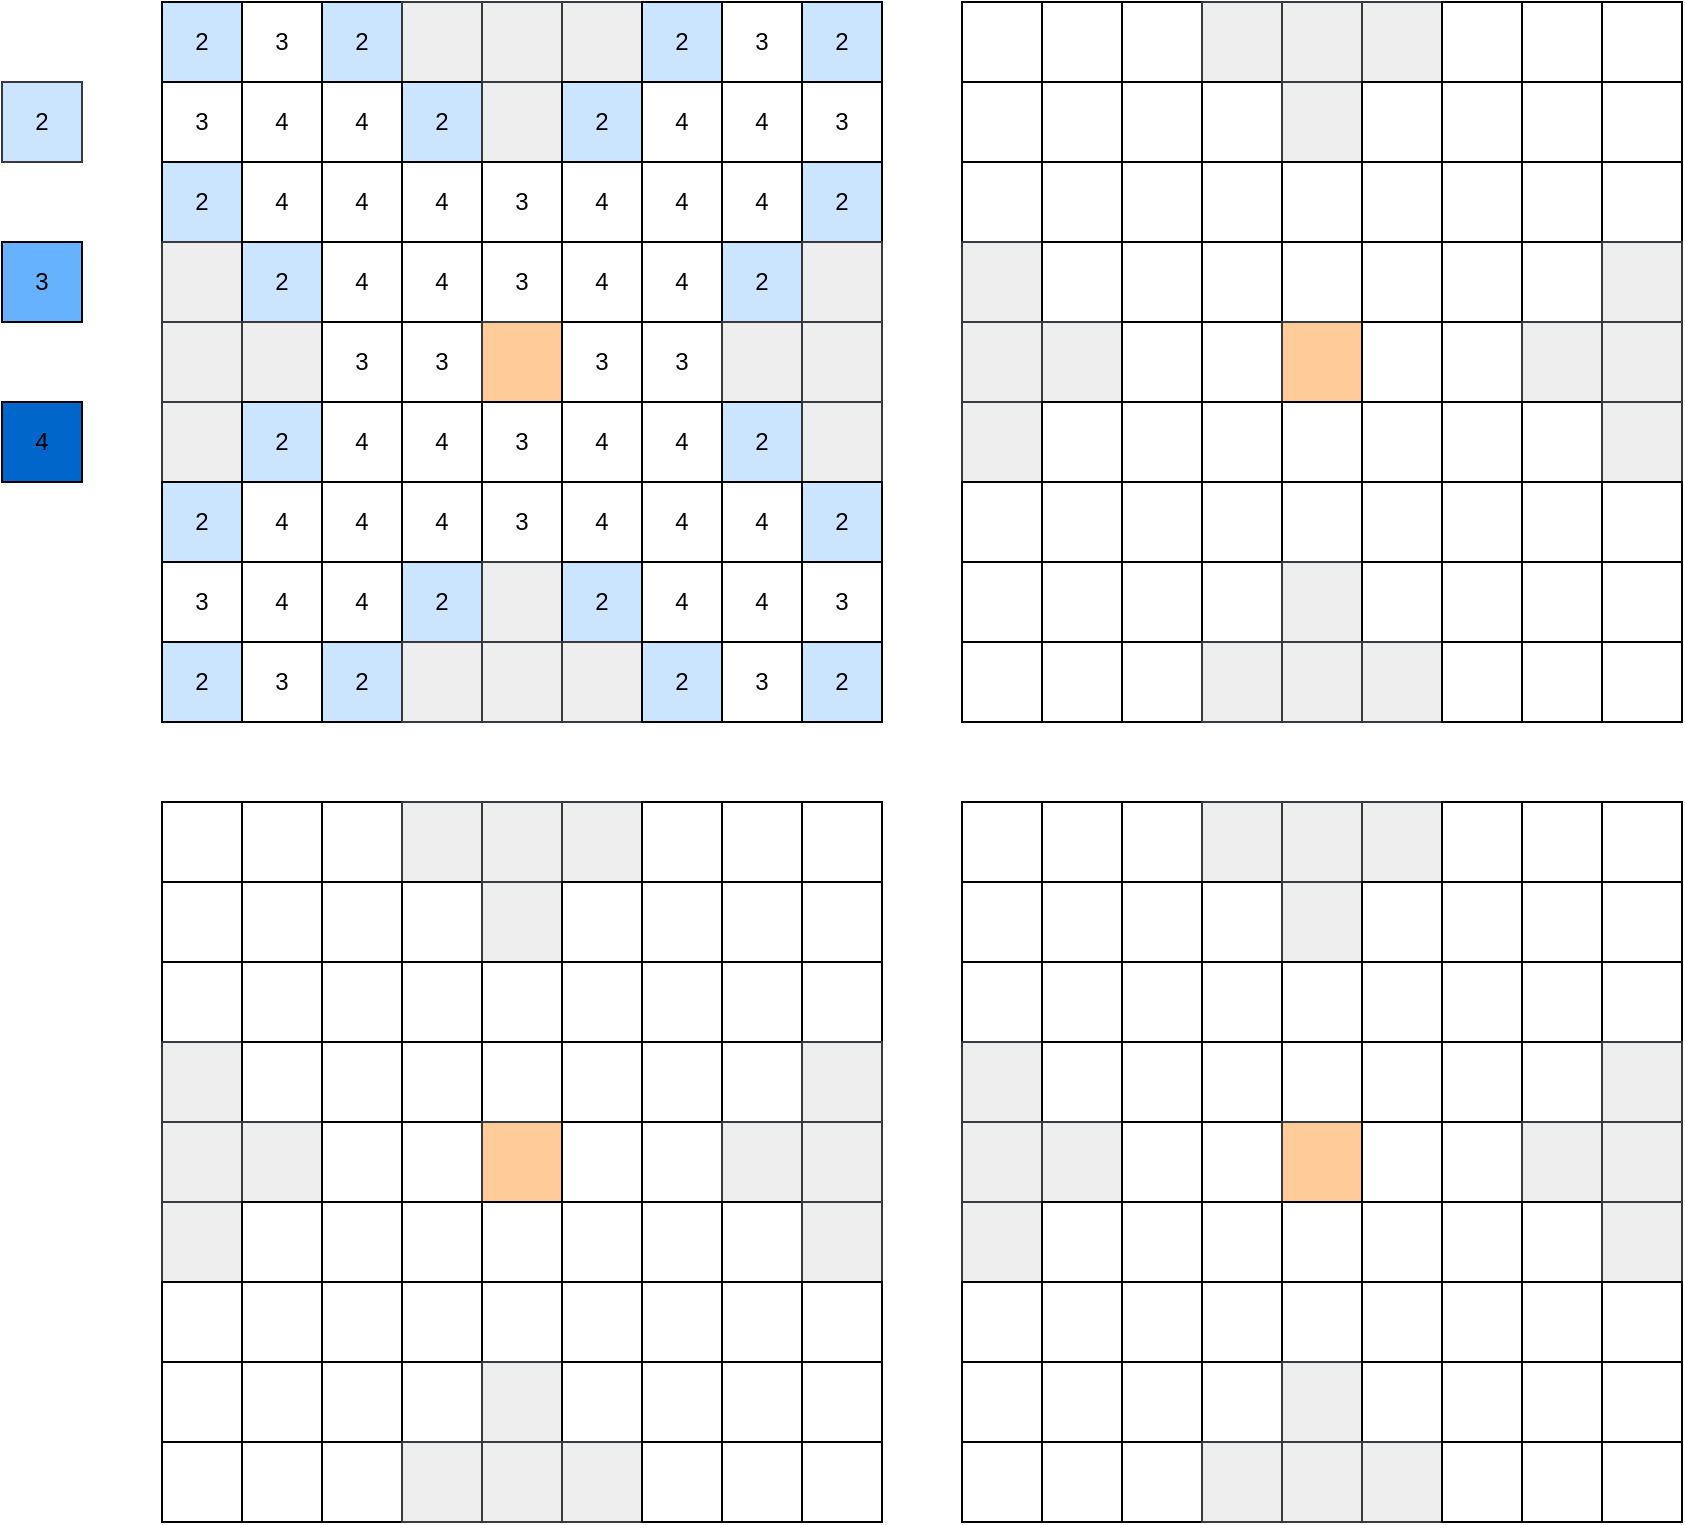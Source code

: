 <mxfile version="24.7.17">
  <diagram name="Pagina-1" id="lWvnA8vltDvOHtJLlSwG">
    <mxGraphModel dx="683" dy="359" grid="1" gridSize="10" guides="1" tooltips="1" connect="1" arrows="1" fold="1" page="1" pageScale="1" pageWidth="827" pageHeight="1169" math="0" shadow="0">
      <root>
        <mxCell id="0" />
        <mxCell id="1" parent="0" />
        <mxCell id="DvPo4eW4fTsrVd996iuE-14" value="2" style="whiteSpace=wrap;html=1;aspect=fixed;fillColor=#CCE5FF;" vertex="1" parent="1">
          <mxGeometry x="160" y="160" width="40" height="40" as="geometry" />
        </mxCell>
        <mxCell id="DvPo4eW4fTsrVd996iuE-15" value="3" style="whiteSpace=wrap;html=1;aspect=fixed;" vertex="1" parent="1">
          <mxGeometry x="200" y="160" width="40" height="40" as="geometry" />
        </mxCell>
        <mxCell id="DvPo4eW4fTsrVd996iuE-16" value="2" style="whiteSpace=wrap;html=1;aspect=fixed;fillColor=#CCE5FF;" vertex="1" parent="1">
          <mxGeometry x="240" y="160" width="40" height="40" as="geometry" />
        </mxCell>
        <mxCell id="DvPo4eW4fTsrVd996iuE-17" value="" style="whiteSpace=wrap;html=1;aspect=fixed;fillColor=#eeeeee;strokeColor=#36393d;" vertex="1" parent="1">
          <mxGeometry x="280" y="160" width="40" height="40" as="geometry" />
        </mxCell>
        <mxCell id="DvPo4eW4fTsrVd996iuE-18" value="" style="whiteSpace=wrap;html=1;aspect=fixed;fillColor=#eeeeee;strokeColor=#36393d;" vertex="1" parent="1">
          <mxGeometry x="320" y="160" width="40" height="40" as="geometry" />
        </mxCell>
        <mxCell id="DvPo4eW4fTsrVd996iuE-19" value="" style="whiteSpace=wrap;html=1;aspect=fixed;fillColor=#eeeeee;strokeColor=#36393d;" vertex="1" parent="1">
          <mxGeometry x="360" y="160" width="40" height="40" as="geometry" />
        </mxCell>
        <mxCell id="DvPo4eW4fTsrVd996iuE-20" value="2" style="whiteSpace=wrap;html=1;aspect=fixed;fillColor=#CCE5FF;" vertex="1" parent="1">
          <mxGeometry x="400" y="160" width="40" height="40" as="geometry" />
        </mxCell>
        <mxCell id="DvPo4eW4fTsrVd996iuE-21" value="3" style="whiteSpace=wrap;html=1;aspect=fixed;" vertex="1" parent="1">
          <mxGeometry x="440" y="160" width="40" height="40" as="geometry" />
        </mxCell>
        <mxCell id="DvPo4eW4fTsrVd996iuE-22" value="2" style="whiteSpace=wrap;html=1;aspect=fixed;fillColor=#CCE5FF;" vertex="1" parent="1">
          <mxGeometry x="480" y="160" width="40" height="40" as="geometry" />
        </mxCell>
        <mxCell id="DvPo4eW4fTsrVd996iuE-23" value="3" style="whiteSpace=wrap;html=1;aspect=fixed;" vertex="1" parent="1">
          <mxGeometry x="160" y="200" width="40" height="40" as="geometry" />
        </mxCell>
        <mxCell id="DvPo4eW4fTsrVd996iuE-24" value="4" style="whiteSpace=wrap;html=1;aspect=fixed;" vertex="1" parent="1">
          <mxGeometry x="200" y="200" width="40" height="40" as="geometry" />
        </mxCell>
        <mxCell id="DvPo4eW4fTsrVd996iuE-25" value="4" style="whiteSpace=wrap;html=1;aspect=fixed;" vertex="1" parent="1">
          <mxGeometry x="240" y="200" width="40" height="40" as="geometry" />
        </mxCell>
        <mxCell id="DvPo4eW4fTsrVd996iuE-26" value="2" style="whiteSpace=wrap;html=1;aspect=fixed;fillColor=#CCE5FF;" vertex="1" parent="1">
          <mxGeometry x="280" y="200" width="40" height="40" as="geometry" />
        </mxCell>
        <mxCell id="DvPo4eW4fTsrVd996iuE-27" value="" style="whiteSpace=wrap;html=1;aspect=fixed;fillColor=#eeeeee;strokeColor=#36393d;" vertex="1" parent="1">
          <mxGeometry x="320" y="200" width="40" height="40" as="geometry" />
        </mxCell>
        <mxCell id="DvPo4eW4fTsrVd996iuE-28" value="2" style="whiteSpace=wrap;html=1;aspect=fixed;fillColor=#CCE5FF;" vertex="1" parent="1">
          <mxGeometry x="360" y="200" width="40" height="40" as="geometry" />
        </mxCell>
        <mxCell id="DvPo4eW4fTsrVd996iuE-29" value="4" style="whiteSpace=wrap;html=1;aspect=fixed;" vertex="1" parent="1">
          <mxGeometry x="400" y="200" width="40" height="40" as="geometry" />
        </mxCell>
        <mxCell id="DvPo4eW4fTsrVd996iuE-30" value="4" style="whiteSpace=wrap;html=1;aspect=fixed;" vertex="1" parent="1">
          <mxGeometry x="440" y="200" width="40" height="40" as="geometry" />
        </mxCell>
        <mxCell id="DvPo4eW4fTsrVd996iuE-31" value="3" style="whiteSpace=wrap;html=1;aspect=fixed;" vertex="1" parent="1">
          <mxGeometry x="480" y="200" width="40" height="40" as="geometry" />
        </mxCell>
        <mxCell id="DvPo4eW4fTsrVd996iuE-32" value="2" style="whiteSpace=wrap;html=1;aspect=fixed;fillColor=#CCE5FF;" vertex="1" parent="1">
          <mxGeometry x="160" y="240" width="40" height="40" as="geometry" />
        </mxCell>
        <mxCell id="DvPo4eW4fTsrVd996iuE-33" value="4" style="whiteSpace=wrap;html=1;aspect=fixed;" vertex="1" parent="1">
          <mxGeometry x="200" y="240" width="40" height="40" as="geometry" />
        </mxCell>
        <mxCell id="DvPo4eW4fTsrVd996iuE-34" value="4" style="whiteSpace=wrap;html=1;aspect=fixed;" vertex="1" parent="1">
          <mxGeometry x="240" y="240" width="40" height="40" as="geometry" />
        </mxCell>
        <mxCell id="DvPo4eW4fTsrVd996iuE-35" value="4" style="whiteSpace=wrap;html=1;aspect=fixed;" vertex="1" parent="1">
          <mxGeometry x="280" y="240" width="40" height="40" as="geometry" />
        </mxCell>
        <mxCell id="DvPo4eW4fTsrVd996iuE-36" value="3" style="whiteSpace=wrap;html=1;aspect=fixed;" vertex="1" parent="1">
          <mxGeometry x="320" y="240" width="40" height="40" as="geometry" />
        </mxCell>
        <mxCell id="DvPo4eW4fTsrVd996iuE-37" value="4" style="whiteSpace=wrap;html=1;aspect=fixed;" vertex="1" parent="1">
          <mxGeometry x="360" y="240" width="40" height="40" as="geometry" />
        </mxCell>
        <mxCell id="DvPo4eW4fTsrVd996iuE-38" value="4" style="whiteSpace=wrap;html=1;aspect=fixed;" vertex="1" parent="1">
          <mxGeometry x="400" y="240" width="40" height="40" as="geometry" />
        </mxCell>
        <mxCell id="DvPo4eW4fTsrVd996iuE-39" value="4" style="whiteSpace=wrap;html=1;aspect=fixed;" vertex="1" parent="1">
          <mxGeometry x="440" y="240" width="40" height="40" as="geometry" />
        </mxCell>
        <mxCell id="DvPo4eW4fTsrVd996iuE-40" value="2" style="whiteSpace=wrap;html=1;aspect=fixed;fillColor=#CCE5FF;" vertex="1" parent="1">
          <mxGeometry x="480" y="240" width="40" height="40" as="geometry" />
        </mxCell>
        <mxCell id="DvPo4eW4fTsrVd996iuE-41" value="" style="whiteSpace=wrap;html=1;aspect=fixed;fillColor=#eeeeee;strokeColor=#36393d;" vertex="1" parent="1">
          <mxGeometry x="160" y="280" width="40" height="40" as="geometry" />
        </mxCell>
        <mxCell id="DvPo4eW4fTsrVd996iuE-42" value="2" style="whiteSpace=wrap;html=1;aspect=fixed;fillColor=#CCE5FF;" vertex="1" parent="1">
          <mxGeometry x="200" y="280" width="40" height="40" as="geometry" />
        </mxCell>
        <mxCell id="DvPo4eW4fTsrVd996iuE-43" value="4" style="whiteSpace=wrap;html=1;aspect=fixed;" vertex="1" parent="1">
          <mxGeometry x="240" y="280" width="40" height="40" as="geometry" />
        </mxCell>
        <mxCell id="DvPo4eW4fTsrVd996iuE-44" value="4" style="whiteSpace=wrap;html=1;aspect=fixed;" vertex="1" parent="1">
          <mxGeometry x="280" y="280" width="40" height="40" as="geometry" />
        </mxCell>
        <mxCell id="DvPo4eW4fTsrVd996iuE-45" value="3" style="whiteSpace=wrap;html=1;aspect=fixed;" vertex="1" parent="1">
          <mxGeometry x="320" y="280" width="40" height="40" as="geometry" />
        </mxCell>
        <mxCell id="DvPo4eW4fTsrVd996iuE-46" value="4" style="whiteSpace=wrap;html=1;aspect=fixed;" vertex="1" parent="1">
          <mxGeometry x="360" y="280" width="40" height="40" as="geometry" />
        </mxCell>
        <mxCell id="DvPo4eW4fTsrVd996iuE-47" value="4" style="whiteSpace=wrap;html=1;aspect=fixed;" vertex="1" parent="1">
          <mxGeometry x="400" y="280" width="40" height="40" as="geometry" />
        </mxCell>
        <mxCell id="DvPo4eW4fTsrVd996iuE-48" value="2" style="whiteSpace=wrap;html=1;aspect=fixed;fillColor=#CCE5FF;" vertex="1" parent="1">
          <mxGeometry x="440" y="280" width="40" height="40" as="geometry" />
        </mxCell>
        <mxCell id="DvPo4eW4fTsrVd996iuE-49" value="" style="whiteSpace=wrap;html=1;aspect=fixed;fillColor=#eeeeee;strokeColor=#36393d;" vertex="1" parent="1">
          <mxGeometry x="480" y="280" width="40" height="40" as="geometry" />
        </mxCell>
        <mxCell id="DvPo4eW4fTsrVd996iuE-50" value="" style="whiteSpace=wrap;html=1;aspect=fixed;fillColor=#eeeeee;strokeColor=#36393d;" vertex="1" parent="1">
          <mxGeometry x="160" y="320" width="40" height="40" as="geometry" />
        </mxCell>
        <mxCell id="DvPo4eW4fTsrVd996iuE-51" value="" style="whiteSpace=wrap;html=1;aspect=fixed;fillColor=#eeeeee;strokeColor=#36393d;" vertex="1" parent="1">
          <mxGeometry x="200" y="320" width="40" height="40" as="geometry" />
        </mxCell>
        <mxCell id="DvPo4eW4fTsrVd996iuE-52" value="3" style="whiteSpace=wrap;html=1;aspect=fixed;" vertex="1" parent="1">
          <mxGeometry x="240" y="320" width="40" height="40" as="geometry" />
        </mxCell>
        <mxCell id="DvPo4eW4fTsrVd996iuE-53" value="3" style="whiteSpace=wrap;html=1;aspect=fixed;" vertex="1" parent="1">
          <mxGeometry x="280" y="320" width="40" height="40" as="geometry" />
        </mxCell>
        <mxCell id="DvPo4eW4fTsrVd996iuE-54" value="" style="whiteSpace=wrap;html=1;aspect=fixed;fillColor=#ffcc99;strokeColor=#36393d;" vertex="1" parent="1">
          <mxGeometry x="320" y="320" width="40" height="40" as="geometry" />
        </mxCell>
        <mxCell id="DvPo4eW4fTsrVd996iuE-55" value="3" style="whiteSpace=wrap;html=1;aspect=fixed;" vertex="1" parent="1">
          <mxGeometry x="360" y="320" width="40" height="40" as="geometry" />
        </mxCell>
        <mxCell id="DvPo4eW4fTsrVd996iuE-56" value="3" style="whiteSpace=wrap;html=1;aspect=fixed;" vertex="1" parent="1">
          <mxGeometry x="400" y="320" width="40" height="40" as="geometry" />
        </mxCell>
        <mxCell id="DvPo4eW4fTsrVd996iuE-57" value="" style="whiteSpace=wrap;html=1;aspect=fixed;fillColor=#eeeeee;strokeColor=#36393d;" vertex="1" parent="1">
          <mxGeometry x="440" y="320" width="40" height="40" as="geometry" />
        </mxCell>
        <mxCell id="DvPo4eW4fTsrVd996iuE-58" value="" style="whiteSpace=wrap;html=1;aspect=fixed;fillColor=#eeeeee;strokeColor=#36393d;" vertex="1" parent="1">
          <mxGeometry x="480" y="320" width="40" height="40" as="geometry" />
        </mxCell>
        <mxCell id="DvPo4eW4fTsrVd996iuE-59" value="" style="whiteSpace=wrap;html=1;aspect=fixed;fillColor=#eeeeee;strokeColor=#36393d;" vertex="1" parent="1">
          <mxGeometry x="160" y="360" width="40" height="40" as="geometry" />
        </mxCell>
        <mxCell id="DvPo4eW4fTsrVd996iuE-60" value="2" style="whiteSpace=wrap;html=1;aspect=fixed;fillColor=#CCE5FF;" vertex="1" parent="1">
          <mxGeometry x="200" y="360" width="40" height="40" as="geometry" />
        </mxCell>
        <mxCell id="DvPo4eW4fTsrVd996iuE-61" value="4" style="whiteSpace=wrap;html=1;aspect=fixed;" vertex="1" parent="1">
          <mxGeometry x="240" y="360" width="40" height="40" as="geometry" />
        </mxCell>
        <mxCell id="DvPo4eW4fTsrVd996iuE-62" value="4" style="whiteSpace=wrap;html=1;aspect=fixed;" vertex="1" parent="1">
          <mxGeometry x="280" y="360" width="40" height="40" as="geometry" />
        </mxCell>
        <mxCell id="DvPo4eW4fTsrVd996iuE-63" value="3" style="whiteSpace=wrap;html=1;aspect=fixed;" vertex="1" parent="1">
          <mxGeometry x="320" y="360" width="40" height="40" as="geometry" />
        </mxCell>
        <mxCell id="DvPo4eW4fTsrVd996iuE-64" value="4" style="whiteSpace=wrap;html=1;aspect=fixed;" vertex="1" parent="1">
          <mxGeometry x="360" y="360" width="40" height="40" as="geometry" />
        </mxCell>
        <mxCell id="DvPo4eW4fTsrVd996iuE-65" value="4" style="whiteSpace=wrap;html=1;aspect=fixed;" vertex="1" parent="1">
          <mxGeometry x="400" y="360" width="40" height="40" as="geometry" />
        </mxCell>
        <mxCell id="DvPo4eW4fTsrVd996iuE-66" value="2" style="whiteSpace=wrap;html=1;aspect=fixed;fillColor=#CCE5FF;" vertex="1" parent="1">
          <mxGeometry x="440" y="360" width="40" height="40" as="geometry" />
        </mxCell>
        <mxCell id="DvPo4eW4fTsrVd996iuE-67" value="" style="whiteSpace=wrap;html=1;aspect=fixed;fillColor=#eeeeee;strokeColor=#36393d;" vertex="1" parent="1">
          <mxGeometry x="480" y="360" width="40" height="40" as="geometry" />
        </mxCell>
        <mxCell id="DvPo4eW4fTsrVd996iuE-68" value="2" style="whiteSpace=wrap;html=1;aspect=fixed;fillColor=#CCE5FF;" vertex="1" parent="1">
          <mxGeometry x="160" y="400" width="40" height="40" as="geometry" />
        </mxCell>
        <mxCell id="DvPo4eW4fTsrVd996iuE-69" value="4" style="whiteSpace=wrap;html=1;aspect=fixed;" vertex="1" parent="1">
          <mxGeometry x="200" y="400" width="40" height="40" as="geometry" />
        </mxCell>
        <mxCell id="DvPo4eW4fTsrVd996iuE-70" value="4" style="whiteSpace=wrap;html=1;aspect=fixed;" vertex="1" parent="1">
          <mxGeometry x="240" y="400" width="40" height="40" as="geometry" />
        </mxCell>
        <mxCell id="DvPo4eW4fTsrVd996iuE-71" value="4" style="whiteSpace=wrap;html=1;aspect=fixed;" vertex="1" parent="1">
          <mxGeometry x="280" y="400" width="40" height="40" as="geometry" />
        </mxCell>
        <mxCell id="DvPo4eW4fTsrVd996iuE-72" value="3" style="whiteSpace=wrap;html=1;aspect=fixed;" vertex="1" parent="1">
          <mxGeometry x="320" y="400" width="40" height="40" as="geometry" />
        </mxCell>
        <mxCell id="DvPo4eW4fTsrVd996iuE-73" value="4" style="whiteSpace=wrap;html=1;aspect=fixed;" vertex="1" parent="1">
          <mxGeometry x="360" y="400" width="40" height="40" as="geometry" />
        </mxCell>
        <mxCell id="DvPo4eW4fTsrVd996iuE-74" value="4" style="whiteSpace=wrap;html=1;aspect=fixed;" vertex="1" parent="1">
          <mxGeometry x="400" y="400" width="40" height="40" as="geometry" />
        </mxCell>
        <mxCell id="DvPo4eW4fTsrVd996iuE-75" value="4" style="whiteSpace=wrap;html=1;aspect=fixed;" vertex="1" parent="1">
          <mxGeometry x="440" y="400" width="40" height="40" as="geometry" />
        </mxCell>
        <mxCell id="DvPo4eW4fTsrVd996iuE-76" value="2" style="whiteSpace=wrap;html=1;aspect=fixed;fillColor=#CCE5FF;" vertex="1" parent="1">
          <mxGeometry x="480" y="400" width="40" height="40" as="geometry" />
        </mxCell>
        <mxCell id="DvPo4eW4fTsrVd996iuE-77" value="3" style="whiteSpace=wrap;html=1;aspect=fixed;" vertex="1" parent="1">
          <mxGeometry x="160" y="440" width="40" height="40" as="geometry" />
        </mxCell>
        <mxCell id="DvPo4eW4fTsrVd996iuE-78" value="4" style="whiteSpace=wrap;html=1;aspect=fixed;" vertex="1" parent="1">
          <mxGeometry x="200" y="440" width="40" height="40" as="geometry" />
        </mxCell>
        <mxCell id="DvPo4eW4fTsrVd996iuE-79" value="4" style="whiteSpace=wrap;html=1;aspect=fixed;" vertex="1" parent="1">
          <mxGeometry x="240" y="440" width="40" height="40" as="geometry" />
        </mxCell>
        <mxCell id="DvPo4eW4fTsrVd996iuE-80" value="2" style="whiteSpace=wrap;html=1;aspect=fixed;fillColor=#CCE5FF;" vertex="1" parent="1">
          <mxGeometry x="280" y="440" width="40" height="40" as="geometry" />
        </mxCell>
        <mxCell id="DvPo4eW4fTsrVd996iuE-81" value="" style="whiteSpace=wrap;html=1;aspect=fixed;fillColor=#eeeeee;strokeColor=#36393d;" vertex="1" parent="1">
          <mxGeometry x="320" y="440" width="40" height="40" as="geometry" />
        </mxCell>
        <mxCell id="DvPo4eW4fTsrVd996iuE-82" value="2" style="whiteSpace=wrap;html=1;aspect=fixed;fillColor=#CCE5FF;" vertex="1" parent="1">
          <mxGeometry x="360" y="440" width="40" height="40" as="geometry" />
        </mxCell>
        <mxCell id="DvPo4eW4fTsrVd996iuE-83" value="4" style="whiteSpace=wrap;html=1;aspect=fixed;" vertex="1" parent="1">
          <mxGeometry x="400" y="440" width="40" height="40" as="geometry" />
        </mxCell>
        <mxCell id="DvPo4eW4fTsrVd996iuE-84" value="4" style="whiteSpace=wrap;html=1;aspect=fixed;" vertex="1" parent="1">
          <mxGeometry x="440" y="440" width="40" height="40" as="geometry" />
        </mxCell>
        <mxCell id="DvPo4eW4fTsrVd996iuE-85" value="3" style="whiteSpace=wrap;html=1;aspect=fixed;" vertex="1" parent="1">
          <mxGeometry x="480" y="440" width="40" height="40" as="geometry" />
        </mxCell>
        <mxCell id="DvPo4eW4fTsrVd996iuE-86" value="2" style="whiteSpace=wrap;html=1;aspect=fixed;fillColor=#CCE5FF;" vertex="1" parent="1">
          <mxGeometry x="160" y="480" width="40" height="40" as="geometry" />
        </mxCell>
        <mxCell id="DvPo4eW4fTsrVd996iuE-87" value="3" style="whiteSpace=wrap;html=1;aspect=fixed;" vertex="1" parent="1">
          <mxGeometry x="200" y="480" width="40" height="40" as="geometry" />
        </mxCell>
        <mxCell id="DvPo4eW4fTsrVd996iuE-88" value="2" style="whiteSpace=wrap;html=1;aspect=fixed;fillColor=#CCE5FF;" vertex="1" parent="1">
          <mxGeometry x="240" y="480" width="40" height="40" as="geometry" />
        </mxCell>
        <mxCell id="DvPo4eW4fTsrVd996iuE-89" value="" style="whiteSpace=wrap;html=1;aspect=fixed;fillColor=#eeeeee;strokeColor=#36393d;" vertex="1" parent="1">
          <mxGeometry x="280" y="480" width="40" height="40" as="geometry" />
        </mxCell>
        <mxCell id="DvPo4eW4fTsrVd996iuE-90" value="" style="whiteSpace=wrap;html=1;aspect=fixed;fillColor=#eeeeee;strokeColor=#36393d;" vertex="1" parent="1">
          <mxGeometry x="320" y="480" width="40" height="40" as="geometry" />
        </mxCell>
        <mxCell id="DvPo4eW4fTsrVd996iuE-91" value="" style="whiteSpace=wrap;html=1;aspect=fixed;fillColor=#eeeeee;strokeColor=#36393d;" vertex="1" parent="1">
          <mxGeometry x="360" y="480" width="40" height="40" as="geometry" />
        </mxCell>
        <mxCell id="DvPo4eW4fTsrVd996iuE-92" value="2" style="whiteSpace=wrap;html=1;aspect=fixed;fillColor=#CCE5FF;" vertex="1" parent="1">
          <mxGeometry x="400" y="480" width="40" height="40" as="geometry" />
        </mxCell>
        <mxCell id="DvPo4eW4fTsrVd996iuE-93" value="3" style="whiteSpace=wrap;html=1;aspect=fixed;" vertex="1" parent="1">
          <mxGeometry x="440" y="480" width="40" height="40" as="geometry" />
        </mxCell>
        <mxCell id="DvPo4eW4fTsrVd996iuE-94" value="2" style="whiteSpace=wrap;html=1;aspect=fixed;fillColor=#CCE5FF;" vertex="1" parent="1">
          <mxGeometry x="480" y="480" width="40" height="40" as="geometry" />
        </mxCell>
        <mxCell id="DvPo4eW4fTsrVd996iuE-96" value="" style="shape=image;html=1;verticalAlign=top;verticalLabelPosition=bottom;labelBackgroundColor=#ffffff;imageAspect=0;aspect=fixed;image=https://cdn3.iconfinder.com/data/icons/travelling-icon-set-ii-part/800/tent-128.png" vertex="1" parent="1">
          <mxGeometry x="450" y="330" width="20" height="20" as="geometry" />
        </mxCell>
        <mxCell id="DvPo4eW4fTsrVd996iuE-99" value="" style="shape=image;html=1;verticalAlign=top;verticalLabelPosition=bottom;labelBackgroundColor=#ffffff;imageAspect=0;aspect=fixed;image=https://cdn3.iconfinder.com/data/icons/halloween-36/64/_Castle-128.png" vertex="1" parent="1">
          <mxGeometry x="330" y="330" width="20" height="20" as="geometry" />
        </mxCell>
        <mxCell id="DvPo4eW4fTsrVd996iuE-100" value="" style="shape=image;html=1;verticalAlign=top;verticalLabelPosition=bottom;labelBackgroundColor=#ffffff;imageAspect=0;aspect=fixed;image=https://cdn3.iconfinder.com/data/icons/travelling-icon-set-ii-part/800/tent-128.png" vertex="1" parent="1">
          <mxGeometry x="330" y="450" width="20" height="20" as="geometry" />
        </mxCell>
        <mxCell id="DvPo4eW4fTsrVd996iuE-102" value="" style="shape=image;html=1;verticalAlign=top;verticalLabelPosition=bottom;labelBackgroundColor=#ffffff;imageAspect=0;aspect=fixed;image=https://cdn3.iconfinder.com/data/icons/travelling-icon-set-ii-part/800/tent-128.png" vertex="1" parent="1">
          <mxGeometry x="210" y="330" width="20" height="20" as="geometry" />
        </mxCell>
        <mxCell id="DvPo4eW4fTsrVd996iuE-103" value="" style="shape=image;html=1;verticalAlign=top;verticalLabelPosition=bottom;labelBackgroundColor=#ffffff;imageAspect=0;aspect=fixed;image=https://cdn3.iconfinder.com/data/icons/travelling-icon-set-ii-part/800/tent-128.png" vertex="1" parent="1">
          <mxGeometry x="330" y="210" width="20" height="20" as="geometry" />
        </mxCell>
        <mxCell id="DvPo4eW4fTsrVd996iuE-104" value="" style="shape=image;html=1;verticalAlign=top;verticalLabelPosition=bottom;labelBackgroundColor=#ffffff;imageAspect=0;aspect=fixed;image=https://cdn3.iconfinder.com/data/icons/travelling-icon-set-ii-part/800/tent-128.png" vertex="1" parent="1">
          <mxGeometry x="290" y="170" width="20" height="20" as="geometry" />
        </mxCell>
        <mxCell id="DvPo4eW4fTsrVd996iuE-105" value="" style="shape=image;html=1;verticalAlign=top;verticalLabelPosition=bottom;labelBackgroundColor=#ffffff;imageAspect=0;aspect=fixed;image=https://cdn3.iconfinder.com/data/icons/travelling-icon-set-ii-part/800/tent-128.png" vertex="1" parent="1">
          <mxGeometry x="330" y="170" width="20" height="20" as="geometry" />
        </mxCell>
        <mxCell id="DvPo4eW4fTsrVd996iuE-106" value="" style="shape=image;html=1;verticalAlign=top;verticalLabelPosition=bottom;labelBackgroundColor=#ffffff;imageAspect=0;aspect=fixed;image=https://cdn3.iconfinder.com/data/icons/travelling-icon-set-ii-part/800/tent-128.png" vertex="1" parent="1">
          <mxGeometry x="370" y="170" width="20" height="20" as="geometry" />
        </mxCell>
        <mxCell id="DvPo4eW4fTsrVd996iuE-107" value="" style="shape=image;html=1;verticalAlign=top;verticalLabelPosition=bottom;labelBackgroundColor=#ffffff;imageAspect=0;aspect=fixed;image=https://cdn3.iconfinder.com/data/icons/travelling-icon-set-ii-part/800/tent-128.png" vertex="1" parent="1">
          <mxGeometry x="290" y="490" width="20" height="20" as="geometry" />
        </mxCell>
        <mxCell id="DvPo4eW4fTsrVd996iuE-108" value="" style="shape=image;html=1;verticalAlign=top;verticalLabelPosition=bottom;labelBackgroundColor=#ffffff;imageAspect=0;aspect=fixed;image=https://cdn3.iconfinder.com/data/icons/travelling-icon-set-ii-part/800/tent-128.png" vertex="1" parent="1">
          <mxGeometry x="330" y="490" width="20" height="20" as="geometry" />
        </mxCell>
        <mxCell id="DvPo4eW4fTsrVd996iuE-109" value="" style="shape=image;html=1;verticalAlign=top;verticalLabelPosition=bottom;labelBackgroundColor=#ffffff;imageAspect=0;aspect=fixed;image=https://cdn3.iconfinder.com/data/icons/travelling-icon-set-ii-part/800/tent-128.png" vertex="1" parent="1">
          <mxGeometry x="370" y="490" width="20" height="20" as="geometry" />
        </mxCell>
        <mxCell id="DvPo4eW4fTsrVd996iuE-110" value="" style="shape=image;html=1;verticalAlign=top;verticalLabelPosition=bottom;labelBackgroundColor=#ffffff;imageAspect=0;aspect=fixed;image=https://cdn3.iconfinder.com/data/icons/travelling-icon-set-ii-part/800/tent-128.png" vertex="1" parent="1">
          <mxGeometry x="170" y="290" width="20" height="20" as="geometry" />
        </mxCell>
        <mxCell id="DvPo4eW4fTsrVd996iuE-111" value="" style="shape=image;html=1;verticalAlign=top;verticalLabelPosition=bottom;labelBackgroundColor=#ffffff;imageAspect=0;aspect=fixed;image=https://cdn3.iconfinder.com/data/icons/travelling-icon-set-ii-part/800/tent-128.png" vertex="1" parent="1">
          <mxGeometry x="170" y="330" width="20" height="20" as="geometry" />
        </mxCell>
        <mxCell id="DvPo4eW4fTsrVd996iuE-112" value="" style="shape=image;html=1;verticalAlign=top;verticalLabelPosition=bottom;labelBackgroundColor=#ffffff;imageAspect=0;aspect=fixed;image=https://cdn3.iconfinder.com/data/icons/travelling-icon-set-ii-part/800/tent-128.png" vertex="1" parent="1">
          <mxGeometry x="170" y="370" width="20" height="20" as="geometry" />
        </mxCell>
        <mxCell id="DvPo4eW4fTsrVd996iuE-113" value="" style="shape=image;html=1;verticalAlign=top;verticalLabelPosition=bottom;labelBackgroundColor=#ffffff;imageAspect=0;aspect=fixed;image=https://cdn3.iconfinder.com/data/icons/travelling-icon-set-ii-part/800/tent-128.png" vertex="1" parent="1">
          <mxGeometry x="490" y="290" width="20" height="20" as="geometry" />
        </mxCell>
        <mxCell id="DvPo4eW4fTsrVd996iuE-114" value="" style="shape=image;html=1;verticalAlign=top;verticalLabelPosition=bottom;labelBackgroundColor=#ffffff;imageAspect=0;aspect=fixed;image=https://cdn3.iconfinder.com/data/icons/travelling-icon-set-ii-part/800/tent-128.png" vertex="1" parent="1">
          <mxGeometry x="490" y="330" width="20" height="20" as="geometry" />
        </mxCell>
        <mxCell id="DvPo4eW4fTsrVd996iuE-115" value="" style="shape=image;html=1;verticalAlign=top;verticalLabelPosition=bottom;labelBackgroundColor=#ffffff;imageAspect=0;aspect=fixed;image=https://cdn3.iconfinder.com/data/icons/travelling-icon-set-ii-part/800/tent-128.png" vertex="1" parent="1">
          <mxGeometry x="490" y="370" width="20" height="20" as="geometry" />
        </mxCell>
        <mxCell id="DvPo4eW4fTsrVd996iuE-116" value="" style="whiteSpace=wrap;html=1;aspect=fixed;" vertex="1" parent="1">
          <mxGeometry x="560" y="160" width="40" height="40" as="geometry" />
        </mxCell>
        <mxCell id="DvPo4eW4fTsrVd996iuE-117" value="" style="whiteSpace=wrap;html=1;aspect=fixed;" vertex="1" parent="1">
          <mxGeometry x="600" y="160" width="40" height="40" as="geometry" />
        </mxCell>
        <mxCell id="DvPo4eW4fTsrVd996iuE-118" value="" style="whiteSpace=wrap;html=1;aspect=fixed;" vertex="1" parent="1">
          <mxGeometry x="640" y="160" width="40" height="40" as="geometry" />
        </mxCell>
        <mxCell id="DvPo4eW4fTsrVd996iuE-119" value="" style="whiteSpace=wrap;html=1;aspect=fixed;fillColor=#eeeeee;strokeColor=#36393d;" vertex="1" parent="1">
          <mxGeometry x="680" y="160" width="40" height="40" as="geometry" />
        </mxCell>
        <mxCell id="DvPo4eW4fTsrVd996iuE-120" value="" style="whiteSpace=wrap;html=1;aspect=fixed;fillColor=#eeeeee;strokeColor=#36393d;" vertex="1" parent="1">
          <mxGeometry x="720" y="160" width="40" height="40" as="geometry" />
        </mxCell>
        <mxCell id="DvPo4eW4fTsrVd996iuE-121" value="" style="whiteSpace=wrap;html=1;aspect=fixed;fillColor=#eeeeee;strokeColor=#36393d;" vertex="1" parent="1">
          <mxGeometry x="760" y="160" width="40" height="40" as="geometry" />
        </mxCell>
        <mxCell id="DvPo4eW4fTsrVd996iuE-122" value="" style="whiteSpace=wrap;html=1;aspect=fixed;" vertex="1" parent="1">
          <mxGeometry x="800" y="160" width="40" height="40" as="geometry" />
        </mxCell>
        <mxCell id="DvPo4eW4fTsrVd996iuE-123" value="" style="whiteSpace=wrap;html=1;aspect=fixed;" vertex="1" parent="1">
          <mxGeometry x="840" y="160" width="40" height="40" as="geometry" />
        </mxCell>
        <mxCell id="DvPo4eW4fTsrVd996iuE-124" value="" style="whiteSpace=wrap;html=1;aspect=fixed;" vertex="1" parent="1">
          <mxGeometry x="880" y="160" width="40" height="40" as="geometry" />
        </mxCell>
        <mxCell id="DvPo4eW4fTsrVd996iuE-125" value="" style="whiteSpace=wrap;html=1;aspect=fixed;" vertex="1" parent="1">
          <mxGeometry x="560" y="200" width="40" height="40" as="geometry" />
        </mxCell>
        <mxCell id="DvPo4eW4fTsrVd996iuE-126" value="" style="whiteSpace=wrap;html=1;aspect=fixed;" vertex="1" parent="1">
          <mxGeometry x="600" y="200" width="40" height="40" as="geometry" />
        </mxCell>
        <mxCell id="DvPo4eW4fTsrVd996iuE-127" value="" style="whiteSpace=wrap;html=1;aspect=fixed;" vertex="1" parent="1">
          <mxGeometry x="640" y="200" width="40" height="40" as="geometry" />
        </mxCell>
        <mxCell id="DvPo4eW4fTsrVd996iuE-128" value="" style="whiteSpace=wrap;html=1;aspect=fixed;" vertex="1" parent="1">
          <mxGeometry x="680" y="200" width="40" height="40" as="geometry" />
        </mxCell>
        <mxCell id="DvPo4eW4fTsrVd996iuE-129" value="" style="whiteSpace=wrap;html=1;aspect=fixed;fillColor=#eeeeee;strokeColor=#36393d;" vertex="1" parent="1">
          <mxGeometry x="720" y="200" width="40" height="40" as="geometry" />
        </mxCell>
        <mxCell id="DvPo4eW4fTsrVd996iuE-130" value="" style="whiteSpace=wrap;html=1;aspect=fixed;" vertex="1" parent="1">
          <mxGeometry x="760" y="200" width="40" height="40" as="geometry" />
        </mxCell>
        <mxCell id="DvPo4eW4fTsrVd996iuE-131" value="" style="whiteSpace=wrap;html=1;aspect=fixed;" vertex="1" parent="1">
          <mxGeometry x="800" y="200" width="40" height="40" as="geometry" />
        </mxCell>
        <mxCell id="DvPo4eW4fTsrVd996iuE-132" value="" style="whiteSpace=wrap;html=1;aspect=fixed;" vertex="1" parent="1">
          <mxGeometry x="840" y="200" width="40" height="40" as="geometry" />
        </mxCell>
        <mxCell id="DvPo4eW4fTsrVd996iuE-133" value="" style="whiteSpace=wrap;html=1;aspect=fixed;" vertex="1" parent="1">
          <mxGeometry x="880" y="200" width="40" height="40" as="geometry" />
        </mxCell>
        <mxCell id="DvPo4eW4fTsrVd996iuE-134" value="" style="whiteSpace=wrap;html=1;aspect=fixed;" vertex="1" parent="1">
          <mxGeometry x="560" y="240" width="40" height="40" as="geometry" />
        </mxCell>
        <mxCell id="DvPo4eW4fTsrVd996iuE-135" value="" style="whiteSpace=wrap;html=1;aspect=fixed;" vertex="1" parent="1">
          <mxGeometry x="600" y="240" width="40" height="40" as="geometry" />
        </mxCell>
        <mxCell id="DvPo4eW4fTsrVd996iuE-136" value="" style="whiteSpace=wrap;html=1;aspect=fixed;" vertex="1" parent="1">
          <mxGeometry x="640" y="240" width="40" height="40" as="geometry" />
        </mxCell>
        <mxCell id="DvPo4eW4fTsrVd996iuE-137" value="" style="whiteSpace=wrap;html=1;aspect=fixed;" vertex="1" parent="1">
          <mxGeometry x="680" y="240" width="40" height="40" as="geometry" />
        </mxCell>
        <mxCell id="DvPo4eW4fTsrVd996iuE-138" value="" style="whiteSpace=wrap;html=1;aspect=fixed;" vertex="1" parent="1">
          <mxGeometry x="720" y="240" width="40" height="40" as="geometry" />
        </mxCell>
        <mxCell id="DvPo4eW4fTsrVd996iuE-139" value="" style="whiteSpace=wrap;html=1;aspect=fixed;" vertex="1" parent="1">
          <mxGeometry x="760" y="240" width="40" height="40" as="geometry" />
        </mxCell>
        <mxCell id="DvPo4eW4fTsrVd996iuE-140" value="" style="whiteSpace=wrap;html=1;aspect=fixed;" vertex="1" parent="1">
          <mxGeometry x="800" y="240" width="40" height="40" as="geometry" />
        </mxCell>
        <mxCell id="DvPo4eW4fTsrVd996iuE-141" value="" style="whiteSpace=wrap;html=1;aspect=fixed;" vertex="1" parent="1">
          <mxGeometry x="840" y="240" width="40" height="40" as="geometry" />
        </mxCell>
        <mxCell id="DvPo4eW4fTsrVd996iuE-142" value="" style="whiteSpace=wrap;html=1;aspect=fixed;" vertex="1" parent="1">
          <mxGeometry x="880" y="240" width="40" height="40" as="geometry" />
        </mxCell>
        <mxCell id="DvPo4eW4fTsrVd996iuE-143" value="" style="whiteSpace=wrap;html=1;aspect=fixed;fillColor=#eeeeee;strokeColor=#36393d;" vertex="1" parent="1">
          <mxGeometry x="560" y="280" width="40" height="40" as="geometry" />
        </mxCell>
        <mxCell id="DvPo4eW4fTsrVd996iuE-144" value="" style="whiteSpace=wrap;html=1;aspect=fixed;" vertex="1" parent="1">
          <mxGeometry x="600" y="280" width="40" height="40" as="geometry" />
        </mxCell>
        <mxCell id="DvPo4eW4fTsrVd996iuE-145" value="" style="whiteSpace=wrap;html=1;aspect=fixed;" vertex="1" parent="1">
          <mxGeometry x="640" y="280" width="40" height="40" as="geometry" />
        </mxCell>
        <mxCell id="DvPo4eW4fTsrVd996iuE-146" value="" style="whiteSpace=wrap;html=1;aspect=fixed;" vertex="1" parent="1">
          <mxGeometry x="680" y="280" width="40" height="40" as="geometry" />
        </mxCell>
        <mxCell id="DvPo4eW4fTsrVd996iuE-147" value="" style="whiteSpace=wrap;html=1;aspect=fixed;" vertex="1" parent="1">
          <mxGeometry x="720" y="280" width="40" height="40" as="geometry" />
        </mxCell>
        <mxCell id="DvPo4eW4fTsrVd996iuE-148" value="" style="whiteSpace=wrap;html=1;aspect=fixed;" vertex="1" parent="1">
          <mxGeometry x="760" y="280" width="40" height="40" as="geometry" />
        </mxCell>
        <mxCell id="DvPo4eW4fTsrVd996iuE-149" value="" style="whiteSpace=wrap;html=1;aspect=fixed;" vertex="1" parent="1">
          <mxGeometry x="800" y="280" width="40" height="40" as="geometry" />
        </mxCell>
        <mxCell id="DvPo4eW4fTsrVd996iuE-150" value="" style="whiteSpace=wrap;html=1;aspect=fixed;" vertex="1" parent="1">
          <mxGeometry x="840" y="280" width="40" height="40" as="geometry" />
        </mxCell>
        <mxCell id="DvPo4eW4fTsrVd996iuE-151" value="" style="whiteSpace=wrap;html=1;aspect=fixed;fillColor=#eeeeee;strokeColor=#36393d;" vertex="1" parent="1">
          <mxGeometry x="880" y="280" width="40" height="40" as="geometry" />
        </mxCell>
        <mxCell id="DvPo4eW4fTsrVd996iuE-152" value="" style="whiteSpace=wrap;html=1;aspect=fixed;fillColor=#eeeeee;strokeColor=#36393d;" vertex="1" parent="1">
          <mxGeometry x="560" y="320" width="40" height="40" as="geometry" />
        </mxCell>
        <mxCell id="DvPo4eW4fTsrVd996iuE-153" value="" style="whiteSpace=wrap;html=1;aspect=fixed;fillColor=#eeeeee;strokeColor=#36393d;" vertex="1" parent="1">
          <mxGeometry x="600" y="320" width="40" height="40" as="geometry" />
        </mxCell>
        <mxCell id="DvPo4eW4fTsrVd996iuE-154" value="" style="whiteSpace=wrap;html=1;aspect=fixed;" vertex="1" parent="1">
          <mxGeometry x="640" y="320" width="40" height="40" as="geometry" />
        </mxCell>
        <mxCell id="DvPo4eW4fTsrVd996iuE-155" value="" style="whiteSpace=wrap;html=1;aspect=fixed;" vertex="1" parent="1">
          <mxGeometry x="680" y="320" width="40" height="40" as="geometry" />
        </mxCell>
        <mxCell id="DvPo4eW4fTsrVd996iuE-156" value="" style="whiteSpace=wrap;html=1;aspect=fixed;fillColor=#ffcc99;strokeColor=#36393d;" vertex="1" parent="1">
          <mxGeometry x="720" y="320" width="40" height="40" as="geometry" />
        </mxCell>
        <mxCell id="DvPo4eW4fTsrVd996iuE-157" value="" style="whiteSpace=wrap;html=1;aspect=fixed;" vertex="1" parent="1">
          <mxGeometry x="760" y="320" width="40" height="40" as="geometry" />
        </mxCell>
        <mxCell id="DvPo4eW4fTsrVd996iuE-158" value="" style="whiteSpace=wrap;html=1;aspect=fixed;" vertex="1" parent="1">
          <mxGeometry x="800" y="320" width="40" height="40" as="geometry" />
        </mxCell>
        <mxCell id="DvPo4eW4fTsrVd996iuE-159" value="" style="whiteSpace=wrap;html=1;aspect=fixed;fillColor=#eeeeee;strokeColor=#36393d;" vertex="1" parent="1">
          <mxGeometry x="840" y="320" width="40" height="40" as="geometry" />
        </mxCell>
        <mxCell id="DvPo4eW4fTsrVd996iuE-160" value="" style="whiteSpace=wrap;html=1;aspect=fixed;fillColor=#eeeeee;strokeColor=#36393d;" vertex="1" parent="1">
          <mxGeometry x="880" y="320" width="40" height="40" as="geometry" />
        </mxCell>
        <mxCell id="DvPo4eW4fTsrVd996iuE-161" value="" style="whiteSpace=wrap;html=1;aspect=fixed;fillColor=#eeeeee;strokeColor=#36393d;" vertex="1" parent="1">
          <mxGeometry x="560" y="360" width="40" height="40" as="geometry" />
        </mxCell>
        <mxCell id="DvPo4eW4fTsrVd996iuE-162" value="" style="whiteSpace=wrap;html=1;aspect=fixed;" vertex="1" parent="1">
          <mxGeometry x="600" y="360" width="40" height="40" as="geometry" />
        </mxCell>
        <mxCell id="DvPo4eW4fTsrVd996iuE-163" value="" style="whiteSpace=wrap;html=1;aspect=fixed;" vertex="1" parent="1">
          <mxGeometry x="640" y="360" width="40" height="40" as="geometry" />
        </mxCell>
        <mxCell id="DvPo4eW4fTsrVd996iuE-164" value="" style="whiteSpace=wrap;html=1;aspect=fixed;" vertex="1" parent="1">
          <mxGeometry x="680" y="360" width="40" height="40" as="geometry" />
        </mxCell>
        <mxCell id="DvPo4eW4fTsrVd996iuE-165" value="" style="whiteSpace=wrap;html=1;aspect=fixed;" vertex="1" parent="1">
          <mxGeometry x="720" y="360" width="40" height="40" as="geometry" />
        </mxCell>
        <mxCell id="DvPo4eW4fTsrVd996iuE-166" value="" style="whiteSpace=wrap;html=1;aspect=fixed;" vertex="1" parent="1">
          <mxGeometry x="760" y="360" width="40" height="40" as="geometry" />
        </mxCell>
        <mxCell id="DvPo4eW4fTsrVd996iuE-167" value="" style="whiteSpace=wrap;html=1;aspect=fixed;" vertex="1" parent="1">
          <mxGeometry x="800" y="360" width="40" height="40" as="geometry" />
        </mxCell>
        <mxCell id="DvPo4eW4fTsrVd996iuE-168" value="" style="whiteSpace=wrap;html=1;aspect=fixed;" vertex="1" parent="1">
          <mxGeometry x="840" y="360" width="40" height="40" as="geometry" />
        </mxCell>
        <mxCell id="DvPo4eW4fTsrVd996iuE-169" value="" style="whiteSpace=wrap;html=1;aspect=fixed;fillColor=#eeeeee;strokeColor=#36393d;" vertex="1" parent="1">
          <mxGeometry x="880" y="360" width="40" height="40" as="geometry" />
        </mxCell>
        <mxCell id="DvPo4eW4fTsrVd996iuE-170" value="" style="whiteSpace=wrap;html=1;aspect=fixed;" vertex="1" parent="1">
          <mxGeometry x="560" y="400" width="40" height="40" as="geometry" />
        </mxCell>
        <mxCell id="DvPo4eW4fTsrVd996iuE-171" value="" style="whiteSpace=wrap;html=1;aspect=fixed;" vertex="1" parent="1">
          <mxGeometry x="600" y="400" width="40" height="40" as="geometry" />
        </mxCell>
        <mxCell id="DvPo4eW4fTsrVd996iuE-172" value="" style="whiteSpace=wrap;html=1;aspect=fixed;" vertex="1" parent="1">
          <mxGeometry x="640" y="400" width="40" height="40" as="geometry" />
        </mxCell>
        <mxCell id="DvPo4eW4fTsrVd996iuE-173" value="" style="whiteSpace=wrap;html=1;aspect=fixed;" vertex="1" parent="1">
          <mxGeometry x="680" y="400" width="40" height="40" as="geometry" />
        </mxCell>
        <mxCell id="DvPo4eW4fTsrVd996iuE-174" value="" style="whiteSpace=wrap;html=1;aspect=fixed;" vertex="1" parent="1">
          <mxGeometry x="720" y="400" width="40" height="40" as="geometry" />
        </mxCell>
        <mxCell id="DvPo4eW4fTsrVd996iuE-175" value="" style="whiteSpace=wrap;html=1;aspect=fixed;" vertex="1" parent="1">
          <mxGeometry x="760" y="400" width="40" height="40" as="geometry" />
        </mxCell>
        <mxCell id="DvPo4eW4fTsrVd996iuE-176" value="" style="whiteSpace=wrap;html=1;aspect=fixed;" vertex="1" parent="1">
          <mxGeometry x="800" y="400" width="40" height="40" as="geometry" />
        </mxCell>
        <mxCell id="DvPo4eW4fTsrVd996iuE-177" value="" style="whiteSpace=wrap;html=1;aspect=fixed;" vertex="1" parent="1">
          <mxGeometry x="840" y="400" width="40" height="40" as="geometry" />
        </mxCell>
        <mxCell id="DvPo4eW4fTsrVd996iuE-178" value="" style="whiteSpace=wrap;html=1;aspect=fixed;" vertex="1" parent="1">
          <mxGeometry x="880" y="400" width="40" height="40" as="geometry" />
        </mxCell>
        <mxCell id="DvPo4eW4fTsrVd996iuE-179" value="" style="whiteSpace=wrap;html=1;aspect=fixed;" vertex="1" parent="1">
          <mxGeometry x="560" y="440" width="40" height="40" as="geometry" />
        </mxCell>
        <mxCell id="DvPo4eW4fTsrVd996iuE-180" value="" style="whiteSpace=wrap;html=1;aspect=fixed;" vertex="1" parent="1">
          <mxGeometry x="600" y="440" width="40" height="40" as="geometry" />
        </mxCell>
        <mxCell id="DvPo4eW4fTsrVd996iuE-181" value="" style="whiteSpace=wrap;html=1;aspect=fixed;" vertex="1" parent="1">
          <mxGeometry x="640" y="440" width="40" height="40" as="geometry" />
        </mxCell>
        <mxCell id="DvPo4eW4fTsrVd996iuE-182" value="" style="whiteSpace=wrap;html=1;aspect=fixed;" vertex="1" parent="1">
          <mxGeometry x="680" y="440" width="40" height="40" as="geometry" />
        </mxCell>
        <mxCell id="DvPo4eW4fTsrVd996iuE-183" value="" style="whiteSpace=wrap;html=1;aspect=fixed;fillColor=#eeeeee;strokeColor=#36393d;" vertex="1" parent="1">
          <mxGeometry x="720" y="440" width="40" height="40" as="geometry" />
        </mxCell>
        <mxCell id="DvPo4eW4fTsrVd996iuE-184" value="" style="whiteSpace=wrap;html=1;aspect=fixed;" vertex="1" parent="1">
          <mxGeometry x="760" y="440" width="40" height="40" as="geometry" />
        </mxCell>
        <mxCell id="DvPo4eW4fTsrVd996iuE-185" value="" style="whiteSpace=wrap;html=1;aspect=fixed;" vertex="1" parent="1">
          <mxGeometry x="800" y="440" width="40" height="40" as="geometry" />
        </mxCell>
        <mxCell id="DvPo4eW4fTsrVd996iuE-186" value="" style="whiteSpace=wrap;html=1;aspect=fixed;" vertex="1" parent="1">
          <mxGeometry x="840" y="440" width="40" height="40" as="geometry" />
        </mxCell>
        <mxCell id="DvPo4eW4fTsrVd996iuE-187" value="" style="whiteSpace=wrap;html=1;aspect=fixed;" vertex="1" parent="1">
          <mxGeometry x="880" y="440" width="40" height="40" as="geometry" />
        </mxCell>
        <mxCell id="DvPo4eW4fTsrVd996iuE-188" value="" style="whiteSpace=wrap;html=1;aspect=fixed;" vertex="1" parent="1">
          <mxGeometry x="560" y="480" width="40" height="40" as="geometry" />
        </mxCell>
        <mxCell id="DvPo4eW4fTsrVd996iuE-189" value="" style="whiteSpace=wrap;html=1;aspect=fixed;" vertex="1" parent="1">
          <mxGeometry x="600" y="480" width="40" height="40" as="geometry" />
        </mxCell>
        <mxCell id="DvPo4eW4fTsrVd996iuE-190" value="" style="whiteSpace=wrap;html=1;aspect=fixed;" vertex="1" parent="1">
          <mxGeometry x="640" y="480" width="40" height="40" as="geometry" />
        </mxCell>
        <mxCell id="DvPo4eW4fTsrVd996iuE-191" value="" style="whiteSpace=wrap;html=1;aspect=fixed;fillColor=#eeeeee;strokeColor=#36393d;" vertex="1" parent="1">
          <mxGeometry x="680" y="480" width="40" height="40" as="geometry" />
        </mxCell>
        <mxCell id="DvPo4eW4fTsrVd996iuE-192" value="" style="whiteSpace=wrap;html=1;aspect=fixed;fillColor=#eeeeee;strokeColor=#36393d;" vertex="1" parent="1">
          <mxGeometry x="720" y="480" width="40" height="40" as="geometry" />
        </mxCell>
        <mxCell id="DvPo4eW4fTsrVd996iuE-193" value="" style="whiteSpace=wrap;html=1;aspect=fixed;fillColor=#eeeeee;strokeColor=#36393d;" vertex="1" parent="1">
          <mxGeometry x="760" y="480" width="40" height="40" as="geometry" />
        </mxCell>
        <mxCell id="DvPo4eW4fTsrVd996iuE-194" value="" style="whiteSpace=wrap;html=1;aspect=fixed;" vertex="1" parent="1">
          <mxGeometry x="800" y="480" width="40" height="40" as="geometry" />
        </mxCell>
        <mxCell id="DvPo4eW4fTsrVd996iuE-195" value="" style="whiteSpace=wrap;html=1;aspect=fixed;" vertex="1" parent="1">
          <mxGeometry x="840" y="480" width="40" height="40" as="geometry" />
        </mxCell>
        <mxCell id="DvPo4eW4fTsrVd996iuE-196" value="" style="whiteSpace=wrap;html=1;aspect=fixed;" vertex="1" parent="1">
          <mxGeometry x="880" y="480" width="40" height="40" as="geometry" />
        </mxCell>
        <mxCell id="DvPo4eW4fTsrVd996iuE-197" value="" style="shape=image;html=1;verticalAlign=top;verticalLabelPosition=bottom;labelBackgroundColor=#ffffff;imageAspect=0;aspect=fixed;image=https://cdn3.iconfinder.com/data/icons/travelling-icon-set-ii-part/800/tent-128.png" vertex="1" parent="1">
          <mxGeometry x="850" y="330" width="20" height="20" as="geometry" />
        </mxCell>
        <mxCell id="DvPo4eW4fTsrVd996iuE-198" value="" style="shape=image;html=1;verticalAlign=top;verticalLabelPosition=bottom;labelBackgroundColor=#ffffff;imageAspect=0;aspect=fixed;image=https://cdn3.iconfinder.com/data/icons/halloween-36/64/_Castle-128.png" vertex="1" parent="1">
          <mxGeometry x="730" y="330" width="20" height="20" as="geometry" />
        </mxCell>
        <mxCell id="DvPo4eW4fTsrVd996iuE-199" value="" style="shape=image;html=1;verticalAlign=top;verticalLabelPosition=bottom;labelBackgroundColor=#ffffff;imageAspect=0;aspect=fixed;image=https://cdn3.iconfinder.com/data/icons/travelling-icon-set-ii-part/800/tent-128.png" vertex="1" parent="1">
          <mxGeometry x="730" y="450" width="20" height="20" as="geometry" />
        </mxCell>
        <mxCell id="DvPo4eW4fTsrVd996iuE-200" value="" style="shape=image;html=1;verticalAlign=top;verticalLabelPosition=bottom;labelBackgroundColor=#ffffff;imageAspect=0;aspect=fixed;image=https://cdn3.iconfinder.com/data/icons/travelling-icon-set-ii-part/800/tent-128.png" vertex="1" parent="1">
          <mxGeometry x="610" y="330" width="20" height="20" as="geometry" />
        </mxCell>
        <mxCell id="DvPo4eW4fTsrVd996iuE-201" value="" style="shape=image;html=1;verticalAlign=top;verticalLabelPosition=bottom;labelBackgroundColor=#ffffff;imageAspect=0;aspect=fixed;image=https://cdn3.iconfinder.com/data/icons/travelling-icon-set-ii-part/800/tent-128.png" vertex="1" parent="1">
          <mxGeometry x="730" y="210" width="20" height="20" as="geometry" />
        </mxCell>
        <mxCell id="DvPo4eW4fTsrVd996iuE-202" value="" style="shape=image;html=1;verticalAlign=top;verticalLabelPosition=bottom;labelBackgroundColor=#ffffff;imageAspect=0;aspect=fixed;image=https://cdn3.iconfinder.com/data/icons/travelling-icon-set-ii-part/800/tent-128.png" vertex="1" parent="1">
          <mxGeometry x="690" y="170" width="20" height="20" as="geometry" />
        </mxCell>
        <mxCell id="DvPo4eW4fTsrVd996iuE-203" value="" style="shape=image;html=1;verticalAlign=top;verticalLabelPosition=bottom;labelBackgroundColor=#ffffff;imageAspect=0;aspect=fixed;image=https://cdn3.iconfinder.com/data/icons/travelling-icon-set-ii-part/800/tent-128.png" vertex="1" parent="1">
          <mxGeometry x="730" y="170" width="20" height="20" as="geometry" />
        </mxCell>
        <mxCell id="DvPo4eW4fTsrVd996iuE-204" value="" style="shape=image;html=1;verticalAlign=top;verticalLabelPosition=bottom;labelBackgroundColor=#ffffff;imageAspect=0;aspect=fixed;image=https://cdn3.iconfinder.com/data/icons/travelling-icon-set-ii-part/800/tent-128.png" vertex="1" parent="1">
          <mxGeometry x="770" y="170" width="20" height="20" as="geometry" />
        </mxCell>
        <mxCell id="DvPo4eW4fTsrVd996iuE-205" value="" style="shape=image;html=1;verticalAlign=top;verticalLabelPosition=bottom;labelBackgroundColor=#ffffff;imageAspect=0;aspect=fixed;image=https://cdn3.iconfinder.com/data/icons/travelling-icon-set-ii-part/800/tent-128.png" vertex="1" parent="1">
          <mxGeometry x="690" y="490" width="20" height="20" as="geometry" />
        </mxCell>
        <mxCell id="DvPo4eW4fTsrVd996iuE-206" value="" style="shape=image;html=1;verticalAlign=top;verticalLabelPosition=bottom;labelBackgroundColor=#ffffff;imageAspect=0;aspect=fixed;image=https://cdn3.iconfinder.com/data/icons/travelling-icon-set-ii-part/800/tent-128.png" vertex="1" parent="1">
          <mxGeometry x="730" y="490" width="20" height="20" as="geometry" />
        </mxCell>
        <mxCell id="DvPo4eW4fTsrVd996iuE-207" value="" style="shape=image;html=1;verticalAlign=top;verticalLabelPosition=bottom;labelBackgroundColor=#ffffff;imageAspect=0;aspect=fixed;image=https://cdn3.iconfinder.com/data/icons/travelling-icon-set-ii-part/800/tent-128.png" vertex="1" parent="1">
          <mxGeometry x="770" y="490" width="20" height="20" as="geometry" />
        </mxCell>
        <mxCell id="DvPo4eW4fTsrVd996iuE-208" value="" style="shape=image;html=1;verticalAlign=top;verticalLabelPosition=bottom;labelBackgroundColor=#ffffff;imageAspect=0;aspect=fixed;image=https://cdn3.iconfinder.com/data/icons/travelling-icon-set-ii-part/800/tent-128.png" vertex="1" parent="1">
          <mxGeometry x="570" y="290" width="20" height="20" as="geometry" />
        </mxCell>
        <mxCell id="DvPo4eW4fTsrVd996iuE-209" value="" style="shape=image;html=1;verticalAlign=top;verticalLabelPosition=bottom;labelBackgroundColor=#ffffff;imageAspect=0;aspect=fixed;image=https://cdn3.iconfinder.com/data/icons/travelling-icon-set-ii-part/800/tent-128.png" vertex="1" parent="1">
          <mxGeometry x="570" y="330" width="20" height="20" as="geometry" />
        </mxCell>
        <mxCell id="DvPo4eW4fTsrVd996iuE-210" value="" style="shape=image;html=1;verticalAlign=top;verticalLabelPosition=bottom;labelBackgroundColor=#ffffff;imageAspect=0;aspect=fixed;image=https://cdn3.iconfinder.com/data/icons/travelling-icon-set-ii-part/800/tent-128.png" vertex="1" parent="1">
          <mxGeometry x="570" y="370" width="20" height="20" as="geometry" />
        </mxCell>
        <mxCell id="DvPo4eW4fTsrVd996iuE-211" value="" style="shape=image;html=1;verticalAlign=top;verticalLabelPosition=bottom;labelBackgroundColor=#ffffff;imageAspect=0;aspect=fixed;image=https://cdn3.iconfinder.com/data/icons/travelling-icon-set-ii-part/800/tent-128.png" vertex="1" parent="1">
          <mxGeometry x="890" y="290" width="20" height="20" as="geometry" />
        </mxCell>
        <mxCell id="DvPo4eW4fTsrVd996iuE-212" value="" style="shape=image;html=1;verticalAlign=top;verticalLabelPosition=bottom;labelBackgroundColor=#ffffff;imageAspect=0;aspect=fixed;image=https://cdn3.iconfinder.com/data/icons/travelling-icon-set-ii-part/800/tent-128.png" vertex="1" parent="1">
          <mxGeometry x="890" y="330" width="20" height="20" as="geometry" />
        </mxCell>
        <mxCell id="DvPo4eW4fTsrVd996iuE-213" value="" style="shape=image;html=1;verticalAlign=top;verticalLabelPosition=bottom;labelBackgroundColor=#ffffff;imageAspect=0;aspect=fixed;image=https://cdn3.iconfinder.com/data/icons/travelling-icon-set-ii-part/800/tent-128.png" vertex="1" parent="1">
          <mxGeometry x="890" y="370" width="20" height="20" as="geometry" />
        </mxCell>
        <mxCell id="DvPo4eW4fTsrVd996iuE-214" value="" style="whiteSpace=wrap;html=1;aspect=fixed;" vertex="1" parent="1">
          <mxGeometry x="160" y="560" width="40" height="40" as="geometry" />
        </mxCell>
        <mxCell id="DvPo4eW4fTsrVd996iuE-215" value="" style="whiteSpace=wrap;html=1;aspect=fixed;" vertex="1" parent="1">
          <mxGeometry x="200" y="560" width="40" height="40" as="geometry" />
        </mxCell>
        <mxCell id="DvPo4eW4fTsrVd996iuE-216" value="" style="whiteSpace=wrap;html=1;aspect=fixed;" vertex="1" parent="1">
          <mxGeometry x="240" y="560" width="40" height="40" as="geometry" />
        </mxCell>
        <mxCell id="DvPo4eW4fTsrVd996iuE-217" value="" style="whiteSpace=wrap;html=1;aspect=fixed;fillColor=#eeeeee;strokeColor=#36393d;" vertex="1" parent="1">
          <mxGeometry x="280" y="560" width="40" height="40" as="geometry" />
        </mxCell>
        <mxCell id="DvPo4eW4fTsrVd996iuE-218" value="" style="whiteSpace=wrap;html=1;aspect=fixed;fillColor=#eeeeee;strokeColor=#36393d;" vertex="1" parent="1">
          <mxGeometry x="320" y="560" width="40" height="40" as="geometry" />
        </mxCell>
        <mxCell id="DvPo4eW4fTsrVd996iuE-219" value="" style="whiteSpace=wrap;html=1;aspect=fixed;fillColor=#eeeeee;strokeColor=#36393d;" vertex="1" parent="1">
          <mxGeometry x="360" y="560" width="40" height="40" as="geometry" />
        </mxCell>
        <mxCell id="DvPo4eW4fTsrVd996iuE-220" value="" style="whiteSpace=wrap;html=1;aspect=fixed;" vertex="1" parent="1">
          <mxGeometry x="400" y="560" width="40" height="40" as="geometry" />
        </mxCell>
        <mxCell id="DvPo4eW4fTsrVd996iuE-221" value="" style="whiteSpace=wrap;html=1;aspect=fixed;" vertex="1" parent="1">
          <mxGeometry x="440" y="560" width="40" height="40" as="geometry" />
        </mxCell>
        <mxCell id="DvPo4eW4fTsrVd996iuE-222" value="" style="whiteSpace=wrap;html=1;aspect=fixed;" vertex="1" parent="1">
          <mxGeometry x="480" y="560" width="40" height="40" as="geometry" />
        </mxCell>
        <mxCell id="DvPo4eW4fTsrVd996iuE-223" value="" style="whiteSpace=wrap;html=1;aspect=fixed;" vertex="1" parent="1">
          <mxGeometry x="160" y="600" width="40" height="40" as="geometry" />
        </mxCell>
        <mxCell id="DvPo4eW4fTsrVd996iuE-224" value="" style="whiteSpace=wrap;html=1;aspect=fixed;" vertex="1" parent="1">
          <mxGeometry x="200" y="600" width="40" height="40" as="geometry" />
        </mxCell>
        <mxCell id="DvPo4eW4fTsrVd996iuE-225" value="" style="whiteSpace=wrap;html=1;aspect=fixed;" vertex="1" parent="1">
          <mxGeometry x="240" y="600" width="40" height="40" as="geometry" />
        </mxCell>
        <mxCell id="DvPo4eW4fTsrVd996iuE-226" value="" style="whiteSpace=wrap;html=1;aspect=fixed;" vertex="1" parent="1">
          <mxGeometry x="280" y="600" width="40" height="40" as="geometry" />
        </mxCell>
        <mxCell id="DvPo4eW4fTsrVd996iuE-227" value="" style="whiteSpace=wrap;html=1;aspect=fixed;fillColor=#eeeeee;strokeColor=#36393d;" vertex="1" parent="1">
          <mxGeometry x="320" y="600" width="40" height="40" as="geometry" />
        </mxCell>
        <mxCell id="DvPo4eW4fTsrVd996iuE-228" value="" style="whiteSpace=wrap;html=1;aspect=fixed;" vertex="1" parent="1">
          <mxGeometry x="360" y="600" width="40" height="40" as="geometry" />
        </mxCell>
        <mxCell id="DvPo4eW4fTsrVd996iuE-229" value="" style="whiteSpace=wrap;html=1;aspect=fixed;" vertex="1" parent="1">
          <mxGeometry x="400" y="600" width="40" height="40" as="geometry" />
        </mxCell>
        <mxCell id="DvPo4eW4fTsrVd996iuE-230" value="" style="whiteSpace=wrap;html=1;aspect=fixed;" vertex="1" parent="1">
          <mxGeometry x="440" y="600" width="40" height="40" as="geometry" />
        </mxCell>
        <mxCell id="DvPo4eW4fTsrVd996iuE-231" value="" style="whiteSpace=wrap;html=1;aspect=fixed;" vertex="1" parent="1">
          <mxGeometry x="480" y="600" width="40" height="40" as="geometry" />
        </mxCell>
        <mxCell id="DvPo4eW4fTsrVd996iuE-232" value="" style="whiteSpace=wrap;html=1;aspect=fixed;" vertex="1" parent="1">
          <mxGeometry x="160" y="640" width="40" height="40" as="geometry" />
        </mxCell>
        <mxCell id="DvPo4eW4fTsrVd996iuE-233" value="" style="whiteSpace=wrap;html=1;aspect=fixed;" vertex="1" parent="1">
          <mxGeometry x="200" y="640" width="40" height="40" as="geometry" />
        </mxCell>
        <mxCell id="DvPo4eW4fTsrVd996iuE-234" value="" style="whiteSpace=wrap;html=1;aspect=fixed;" vertex="1" parent="1">
          <mxGeometry x="240" y="640" width="40" height="40" as="geometry" />
        </mxCell>
        <mxCell id="DvPo4eW4fTsrVd996iuE-235" value="" style="whiteSpace=wrap;html=1;aspect=fixed;" vertex="1" parent="1">
          <mxGeometry x="280" y="640" width="40" height="40" as="geometry" />
        </mxCell>
        <mxCell id="DvPo4eW4fTsrVd996iuE-236" value="" style="whiteSpace=wrap;html=1;aspect=fixed;" vertex="1" parent="1">
          <mxGeometry x="320" y="640" width="40" height="40" as="geometry" />
        </mxCell>
        <mxCell id="DvPo4eW4fTsrVd996iuE-237" value="" style="whiteSpace=wrap;html=1;aspect=fixed;" vertex="1" parent="1">
          <mxGeometry x="360" y="640" width="40" height="40" as="geometry" />
        </mxCell>
        <mxCell id="DvPo4eW4fTsrVd996iuE-238" value="" style="whiteSpace=wrap;html=1;aspect=fixed;" vertex="1" parent="1">
          <mxGeometry x="400" y="640" width="40" height="40" as="geometry" />
        </mxCell>
        <mxCell id="DvPo4eW4fTsrVd996iuE-239" value="" style="whiteSpace=wrap;html=1;aspect=fixed;" vertex="1" parent="1">
          <mxGeometry x="440" y="640" width="40" height="40" as="geometry" />
        </mxCell>
        <mxCell id="DvPo4eW4fTsrVd996iuE-240" value="" style="whiteSpace=wrap;html=1;aspect=fixed;" vertex="1" parent="1">
          <mxGeometry x="480" y="640" width="40" height="40" as="geometry" />
        </mxCell>
        <mxCell id="DvPo4eW4fTsrVd996iuE-241" value="" style="whiteSpace=wrap;html=1;aspect=fixed;fillColor=#eeeeee;strokeColor=#36393d;" vertex="1" parent="1">
          <mxGeometry x="160" y="680" width="40" height="40" as="geometry" />
        </mxCell>
        <mxCell id="DvPo4eW4fTsrVd996iuE-242" value="" style="whiteSpace=wrap;html=1;aspect=fixed;" vertex="1" parent="1">
          <mxGeometry x="200" y="680" width="40" height="40" as="geometry" />
        </mxCell>
        <mxCell id="DvPo4eW4fTsrVd996iuE-243" value="" style="whiteSpace=wrap;html=1;aspect=fixed;" vertex="1" parent="1">
          <mxGeometry x="240" y="680" width="40" height="40" as="geometry" />
        </mxCell>
        <mxCell id="DvPo4eW4fTsrVd996iuE-244" value="" style="whiteSpace=wrap;html=1;aspect=fixed;" vertex="1" parent="1">
          <mxGeometry x="280" y="680" width="40" height="40" as="geometry" />
        </mxCell>
        <mxCell id="DvPo4eW4fTsrVd996iuE-245" value="" style="whiteSpace=wrap;html=1;aspect=fixed;" vertex="1" parent="1">
          <mxGeometry x="320" y="680" width="40" height="40" as="geometry" />
        </mxCell>
        <mxCell id="DvPo4eW4fTsrVd996iuE-246" value="" style="whiteSpace=wrap;html=1;aspect=fixed;" vertex="1" parent="1">
          <mxGeometry x="360" y="680" width="40" height="40" as="geometry" />
        </mxCell>
        <mxCell id="DvPo4eW4fTsrVd996iuE-247" value="" style="whiteSpace=wrap;html=1;aspect=fixed;" vertex="1" parent="1">
          <mxGeometry x="400" y="680" width="40" height="40" as="geometry" />
        </mxCell>
        <mxCell id="DvPo4eW4fTsrVd996iuE-248" value="" style="whiteSpace=wrap;html=1;aspect=fixed;" vertex="1" parent="1">
          <mxGeometry x="440" y="680" width="40" height="40" as="geometry" />
        </mxCell>
        <mxCell id="DvPo4eW4fTsrVd996iuE-249" value="" style="whiteSpace=wrap;html=1;aspect=fixed;fillColor=#eeeeee;strokeColor=#36393d;" vertex="1" parent="1">
          <mxGeometry x="480" y="680" width="40" height="40" as="geometry" />
        </mxCell>
        <mxCell id="DvPo4eW4fTsrVd996iuE-250" value="" style="whiteSpace=wrap;html=1;aspect=fixed;fillColor=#eeeeee;strokeColor=#36393d;" vertex="1" parent="1">
          <mxGeometry x="160" y="720" width="40" height="40" as="geometry" />
        </mxCell>
        <mxCell id="DvPo4eW4fTsrVd996iuE-251" value="" style="whiteSpace=wrap;html=1;aspect=fixed;fillColor=#eeeeee;strokeColor=#36393d;" vertex="1" parent="1">
          <mxGeometry x="200" y="720" width="40" height="40" as="geometry" />
        </mxCell>
        <mxCell id="DvPo4eW4fTsrVd996iuE-252" value="" style="whiteSpace=wrap;html=1;aspect=fixed;" vertex="1" parent="1">
          <mxGeometry x="240" y="720" width="40" height="40" as="geometry" />
        </mxCell>
        <mxCell id="DvPo4eW4fTsrVd996iuE-253" value="" style="whiteSpace=wrap;html=1;aspect=fixed;" vertex="1" parent="1">
          <mxGeometry x="280" y="720" width="40" height="40" as="geometry" />
        </mxCell>
        <mxCell id="DvPo4eW4fTsrVd996iuE-254" value="" style="whiteSpace=wrap;html=1;aspect=fixed;fillColor=#ffcc99;strokeColor=#36393d;" vertex="1" parent="1">
          <mxGeometry x="320" y="720" width="40" height="40" as="geometry" />
        </mxCell>
        <mxCell id="DvPo4eW4fTsrVd996iuE-255" value="" style="whiteSpace=wrap;html=1;aspect=fixed;" vertex="1" parent="1">
          <mxGeometry x="360" y="720" width="40" height="40" as="geometry" />
        </mxCell>
        <mxCell id="DvPo4eW4fTsrVd996iuE-256" value="" style="whiteSpace=wrap;html=1;aspect=fixed;" vertex="1" parent="1">
          <mxGeometry x="400" y="720" width="40" height="40" as="geometry" />
        </mxCell>
        <mxCell id="DvPo4eW4fTsrVd996iuE-257" value="" style="whiteSpace=wrap;html=1;aspect=fixed;fillColor=#eeeeee;strokeColor=#36393d;" vertex="1" parent="1">
          <mxGeometry x="440" y="720" width="40" height="40" as="geometry" />
        </mxCell>
        <mxCell id="DvPo4eW4fTsrVd996iuE-258" value="" style="whiteSpace=wrap;html=1;aspect=fixed;fillColor=#eeeeee;strokeColor=#36393d;" vertex="1" parent="1">
          <mxGeometry x="480" y="720" width="40" height="40" as="geometry" />
        </mxCell>
        <mxCell id="DvPo4eW4fTsrVd996iuE-259" value="" style="whiteSpace=wrap;html=1;aspect=fixed;fillColor=#eeeeee;strokeColor=#36393d;" vertex="1" parent="1">
          <mxGeometry x="160" y="760" width="40" height="40" as="geometry" />
        </mxCell>
        <mxCell id="DvPo4eW4fTsrVd996iuE-260" value="" style="whiteSpace=wrap;html=1;aspect=fixed;" vertex="1" parent="1">
          <mxGeometry x="200" y="760" width="40" height="40" as="geometry" />
        </mxCell>
        <mxCell id="DvPo4eW4fTsrVd996iuE-261" value="" style="whiteSpace=wrap;html=1;aspect=fixed;" vertex="1" parent="1">
          <mxGeometry x="240" y="760" width="40" height="40" as="geometry" />
        </mxCell>
        <mxCell id="DvPo4eW4fTsrVd996iuE-262" value="" style="whiteSpace=wrap;html=1;aspect=fixed;" vertex="1" parent="1">
          <mxGeometry x="280" y="760" width="40" height="40" as="geometry" />
        </mxCell>
        <mxCell id="DvPo4eW4fTsrVd996iuE-263" value="" style="whiteSpace=wrap;html=1;aspect=fixed;" vertex="1" parent="1">
          <mxGeometry x="320" y="760" width="40" height="40" as="geometry" />
        </mxCell>
        <mxCell id="DvPo4eW4fTsrVd996iuE-264" value="" style="whiteSpace=wrap;html=1;aspect=fixed;" vertex="1" parent="1">
          <mxGeometry x="360" y="760" width="40" height="40" as="geometry" />
        </mxCell>
        <mxCell id="DvPo4eW4fTsrVd996iuE-265" value="" style="whiteSpace=wrap;html=1;aspect=fixed;" vertex="1" parent="1">
          <mxGeometry x="400" y="760" width="40" height="40" as="geometry" />
        </mxCell>
        <mxCell id="DvPo4eW4fTsrVd996iuE-266" value="" style="whiteSpace=wrap;html=1;aspect=fixed;" vertex="1" parent="1">
          <mxGeometry x="440" y="760" width="40" height="40" as="geometry" />
        </mxCell>
        <mxCell id="DvPo4eW4fTsrVd996iuE-267" value="" style="whiteSpace=wrap;html=1;aspect=fixed;fillColor=#eeeeee;strokeColor=#36393d;" vertex="1" parent="1">
          <mxGeometry x="480" y="760" width="40" height="40" as="geometry" />
        </mxCell>
        <mxCell id="DvPo4eW4fTsrVd996iuE-268" value="" style="whiteSpace=wrap;html=1;aspect=fixed;" vertex="1" parent="1">
          <mxGeometry x="160" y="800" width="40" height="40" as="geometry" />
        </mxCell>
        <mxCell id="DvPo4eW4fTsrVd996iuE-269" value="" style="whiteSpace=wrap;html=1;aspect=fixed;" vertex="1" parent="1">
          <mxGeometry x="200" y="800" width="40" height="40" as="geometry" />
        </mxCell>
        <mxCell id="DvPo4eW4fTsrVd996iuE-270" value="" style="whiteSpace=wrap;html=1;aspect=fixed;" vertex="1" parent="1">
          <mxGeometry x="240" y="800" width="40" height="40" as="geometry" />
        </mxCell>
        <mxCell id="DvPo4eW4fTsrVd996iuE-271" value="" style="whiteSpace=wrap;html=1;aspect=fixed;" vertex="1" parent="1">
          <mxGeometry x="280" y="800" width="40" height="40" as="geometry" />
        </mxCell>
        <mxCell id="DvPo4eW4fTsrVd996iuE-272" value="" style="whiteSpace=wrap;html=1;aspect=fixed;" vertex="1" parent="1">
          <mxGeometry x="320" y="800" width="40" height="40" as="geometry" />
        </mxCell>
        <mxCell id="DvPo4eW4fTsrVd996iuE-273" value="" style="whiteSpace=wrap;html=1;aspect=fixed;" vertex="1" parent="1">
          <mxGeometry x="360" y="800" width="40" height="40" as="geometry" />
        </mxCell>
        <mxCell id="DvPo4eW4fTsrVd996iuE-274" value="" style="whiteSpace=wrap;html=1;aspect=fixed;" vertex="1" parent="1">
          <mxGeometry x="400" y="800" width="40" height="40" as="geometry" />
        </mxCell>
        <mxCell id="DvPo4eW4fTsrVd996iuE-275" value="" style="whiteSpace=wrap;html=1;aspect=fixed;" vertex="1" parent="1">
          <mxGeometry x="440" y="800" width="40" height="40" as="geometry" />
        </mxCell>
        <mxCell id="DvPo4eW4fTsrVd996iuE-276" value="" style="whiteSpace=wrap;html=1;aspect=fixed;" vertex="1" parent="1">
          <mxGeometry x="480" y="800" width="40" height="40" as="geometry" />
        </mxCell>
        <mxCell id="DvPo4eW4fTsrVd996iuE-277" value="" style="whiteSpace=wrap;html=1;aspect=fixed;" vertex="1" parent="1">
          <mxGeometry x="160" y="840" width="40" height="40" as="geometry" />
        </mxCell>
        <mxCell id="DvPo4eW4fTsrVd996iuE-278" value="" style="whiteSpace=wrap;html=1;aspect=fixed;" vertex="1" parent="1">
          <mxGeometry x="200" y="840" width="40" height="40" as="geometry" />
        </mxCell>
        <mxCell id="DvPo4eW4fTsrVd996iuE-279" value="" style="whiteSpace=wrap;html=1;aspect=fixed;" vertex="1" parent="1">
          <mxGeometry x="240" y="840" width="40" height="40" as="geometry" />
        </mxCell>
        <mxCell id="DvPo4eW4fTsrVd996iuE-280" value="" style="whiteSpace=wrap;html=1;aspect=fixed;" vertex="1" parent="1">
          <mxGeometry x="280" y="840" width="40" height="40" as="geometry" />
        </mxCell>
        <mxCell id="DvPo4eW4fTsrVd996iuE-281" value="" style="whiteSpace=wrap;html=1;aspect=fixed;fillColor=#eeeeee;strokeColor=#36393d;" vertex="1" parent="1">
          <mxGeometry x="320" y="840" width="40" height="40" as="geometry" />
        </mxCell>
        <mxCell id="DvPo4eW4fTsrVd996iuE-282" value="" style="whiteSpace=wrap;html=1;aspect=fixed;" vertex="1" parent="1">
          <mxGeometry x="360" y="840" width="40" height="40" as="geometry" />
        </mxCell>
        <mxCell id="DvPo4eW4fTsrVd996iuE-283" value="" style="whiteSpace=wrap;html=1;aspect=fixed;" vertex="1" parent="1">
          <mxGeometry x="400" y="840" width="40" height="40" as="geometry" />
        </mxCell>
        <mxCell id="DvPo4eW4fTsrVd996iuE-284" value="" style="whiteSpace=wrap;html=1;aspect=fixed;" vertex="1" parent="1">
          <mxGeometry x="440" y="840" width="40" height="40" as="geometry" />
        </mxCell>
        <mxCell id="DvPo4eW4fTsrVd996iuE-285" value="" style="whiteSpace=wrap;html=1;aspect=fixed;" vertex="1" parent="1">
          <mxGeometry x="480" y="840" width="40" height="40" as="geometry" />
        </mxCell>
        <mxCell id="DvPo4eW4fTsrVd996iuE-286" value="" style="whiteSpace=wrap;html=1;aspect=fixed;" vertex="1" parent="1">
          <mxGeometry x="160" y="880" width="40" height="40" as="geometry" />
        </mxCell>
        <mxCell id="DvPo4eW4fTsrVd996iuE-287" value="" style="whiteSpace=wrap;html=1;aspect=fixed;" vertex="1" parent="1">
          <mxGeometry x="200" y="880" width="40" height="40" as="geometry" />
        </mxCell>
        <mxCell id="DvPo4eW4fTsrVd996iuE-288" value="" style="whiteSpace=wrap;html=1;aspect=fixed;" vertex="1" parent="1">
          <mxGeometry x="240" y="880" width="40" height="40" as="geometry" />
        </mxCell>
        <mxCell id="DvPo4eW4fTsrVd996iuE-289" value="" style="whiteSpace=wrap;html=1;aspect=fixed;fillColor=#eeeeee;strokeColor=#36393d;" vertex="1" parent="1">
          <mxGeometry x="280" y="880" width="40" height="40" as="geometry" />
        </mxCell>
        <mxCell id="DvPo4eW4fTsrVd996iuE-290" value="" style="whiteSpace=wrap;html=1;aspect=fixed;fillColor=#eeeeee;strokeColor=#36393d;" vertex="1" parent="1">
          <mxGeometry x="320" y="880" width="40" height="40" as="geometry" />
        </mxCell>
        <mxCell id="DvPo4eW4fTsrVd996iuE-291" value="" style="whiteSpace=wrap;html=1;aspect=fixed;fillColor=#eeeeee;strokeColor=#36393d;" vertex="1" parent="1">
          <mxGeometry x="360" y="880" width="40" height="40" as="geometry" />
        </mxCell>
        <mxCell id="DvPo4eW4fTsrVd996iuE-292" value="" style="whiteSpace=wrap;html=1;aspect=fixed;" vertex="1" parent="1">
          <mxGeometry x="400" y="880" width="40" height="40" as="geometry" />
        </mxCell>
        <mxCell id="DvPo4eW4fTsrVd996iuE-293" value="" style="whiteSpace=wrap;html=1;aspect=fixed;" vertex="1" parent="1">
          <mxGeometry x="440" y="880" width="40" height="40" as="geometry" />
        </mxCell>
        <mxCell id="DvPo4eW4fTsrVd996iuE-294" value="" style="whiteSpace=wrap;html=1;aspect=fixed;" vertex="1" parent="1">
          <mxGeometry x="480" y="880" width="40" height="40" as="geometry" />
        </mxCell>
        <mxCell id="DvPo4eW4fTsrVd996iuE-295" value="" style="shape=image;html=1;verticalAlign=top;verticalLabelPosition=bottom;labelBackgroundColor=#ffffff;imageAspect=0;aspect=fixed;image=https://cdn3.iconfinder.com/data/icons/travelling-icon-set-ii-part/800/tent-128.png" vertex="1" parent="1">
          <mxGeometry x="450" y="730" width="20" height="20" as="geometry" />
        </mxCell>
        <mxCell id="DvPo4eW4fTsrVd996iuE-296" value="" style="shape=image;html=1;verticalAlign=top;verticalLabelPosition=bottom;labelBackgroundColor=#ffffff;imageAspect=0;aspect=fixed;image=https://cdn3.iconfinder.com/data/icons/halloween-36/64/_Castle-128.png" vertex="1" parent="1">
          <mxGeometry x="330" y="730" width="20" height="20" as="geometry" />
        </mxCell>
        <mxCell id="DvPo4eW4fTsrVd996iuE-297" value="" style="shape=image;html=1;verticalAlign=top;verticalLabelPosition=bottom;labelBackgroundColor=#ffffff;imageAspect=0;aspect=fixed;image=https://cdn3.iconfinder.com/data/icons/travelling-icon-set-ii-part/800/tent-128.png" vertex="1" parent="1">
          <mxGeometry x="330" y="850" width="20" height="20" as="geometry" />
        </mxCell>
        <mxCell id="DvPo4eW4fTsrVd996iuE-298" value="" style="shape=image;html=1;verticalAlign=top;verticalLabelPosition=bottom;labelBackgroundColor=#ffffff;imageAspect=0;aspect=fixed;image=https://cdn3.iconfinder.com/data/icons/travelling-icon-set-ii-part/800/tent-128.png" vertex="1" parent="1">
          <mxGeometry x="210" y="730" width="20" height="20" as="geometry" />
        </mxCell>
        <mxCell id="DvPo4eW4fTsrVd996iuE-299" value="" style="shape=image;html=1;verticalAlign=top;verticalLabelPosition=bottom;labelBackgroundColor=#ffffff;imageAspect=0;aspect=fixed;image=https://cdn3.iconfinder.com/data/icons/travelling-icon-set-ii-part/800/tent-128.png" vertex="1" parent="1">
          <mxGeometry x="330" y="610" width="20" height="20" as="geometry" />
        </mxCell>
        <mxCell id="DvPo4eW4fTsrVd996iuE-300" value="" style="shape=image;html=1;verticalAlign=top;verticalLabelPosition=bottom;labelBackgroundColor=#ffffff;imageAspect=0;aspect=fixed;image=https://cdn3.iconfinder.com/data/icons/travelling-icon-set-ii-part/800/tent-128.png" vertex="1" parent="1">
          <mxGeometry x="290" y="570" width="20" height="20" as="geometry" />
        </mxCell>
        <mxCell id="DvPo4eW4fTsrVd996iuE-301" value="" style="shape=image;html=1;verticalAlign=top;verticalLabelPosition=bottom;labelBackgroundColor=#ffffff;imageAspect=0;aspect=fixed;image=https://cdn3.iconfinder.com/data/icons/travelling-icon-set-ii-part/800/tent-128.png" vertex="1" parent="1">
          <mxGeometry x="330" y="570" width="20" height="20" as="geometry" />
        </mxCell>
        <mxCell id="DvPo4eW4fTsrVd996iuE-302" value="" style="shape=image;html=1;verticalAlign=top;verticalLabelPosition=bottom;labelBackgroundColor=#ffffff;imageAspect=0;aspect=fixed;image=https://cdn3.iconfinder.com/data/icons/travelling-icon-set-ii-part/800/tent-128.png" vertex="1" parent="1">
          <mxGeometry x="370" y="570" width="20" height="20" as="geometry" />
        </mxCell>
        <mxCell id="DvPo4eW4fTsrVd996iuE-303" value="" style="shape=image;html=1;verticalAlign=top;verticalLabelPosition=bottom;labelBackgroundColor=#ffffff;imageAspect=0;aspect=fixed;image=https://cdn3.iconfinder.com/data/icons/travelling-icon-set-ii-part/800/tent-128.png" vertex="1" parent="1">
          <mxGeometry x="290" y="890" width="20" height="20" as="geometry" />
        </mxCell>
        <mxCell id="DvPo4eW4fTsrVd996iuE-304" value="" style="shape=image;html=1;verticalAlign=top;verticalLabelPosition=bottom;labelBackgroundColor=#ffffff;imageAspect=0;aspect=fixed;image=https://cdn3.iconfinder.com/data/icons/travelling-icon-set-ii-part/800/tent-128.png" vertex="1" parent="1">
          <mxGeometry x="330" y="890" width="20" height="20" as="geometry" />
        </mxCell>
        <mxCell id="DvPo4eW4fTsrVd996iuE-305" value="" style="shape=image;html=1;verticalAlign=top;verticalLabelPosition=bottom;labelBackgroundColor=#ffffff;imageAspect=0;aspect=fixed;image=https://cdn3.iconfinder.com/data/icons/travelling-icon-set-ii-part/800/tent-128.png" vertex="1" parent="1">
          <mxGeometry x="370" y="890" width="20" height="20" as="geometry" />
        </mxCell>
        <mxCell id="DvPo4eW4fTsrVd996iuE-306" value="" style="shape=image;html=1;verticalAlign=top;verticalLabelPosition=bottom;labelBackgroundColor=#ffffff;imageAspect=0;aspect=fixed;image=https://cdn3.iconfinder.com/data/icons/travelling-icon-set-ii-part/800/tent-128.png" vertex="1" parent="1">
          <mxGeometry x="170" y="690" width="20" height="20" as="geometry" />
        </mxCell>
        <mxCell id="DvPo4eW4fTsrVd996iuE-307" value="" style="shape=image;html=1;verticalAlign=top;verticalLabelPosition=bottom;labelBackgroundColor=#ffffff;imageAspect=0;aspect=fixed;image=https://cdn3.iconfinder.com/data/icons/travelling-icon-set-ii-part/800/tent-128.png" vertex="1" parent="1">
          <mxGeometry x="170" y="730" width="20" height="20" as="geometry" />
        </mxCell>
        <mxCell id="DvPo4eW4fTsrVd996iuE-308" value="" style="shape=image;html=1;verticalAlign=top;verticalLabelPosition=bottom;labelBackgroundColor=#ffffff;imageAspect=0;aspect=fixed;image=https://cdn3.iconfinder.com/data/icons/travelling-icon-set-ii-part/800/tent-128.png" vertex="1" parent="1">
          <mxGeometry x="170" y="770" width="20" height="20" as="geometry" />
        </mxCell>
        <mxCell id="DvPo4eW4fTsrVd996iuE-309" value="" style="shape=image;html=1;verticalAlign=top;verticalLabelPosition=bottom;labelBackgroundColor=#ffffff;imageAspect=0;aspect=fixed;image=https://cdn3.iconfinder.com/data/icons/travelling-icon-set-ii-part/800/tent-128.png" vertex="1" parent="1">
          <mxGeometry x="490" y="690" width="20" height="20" as="geometry" />
        </mxCell>
        <mxCell id="DvPo4eW4fTsrVd996iuE-310" value="" style="shape=image;html=1;verticalAlign=top;verticalLabelPosition=bottom;labelBackgroundColor=#ffffff;imageAspect=0;aspect=fixed;image=https://cdn3.iconfinder.com/data/icons/travelling-icon-set-ii-part/800/tent-128.png" vertex="1" parent="1">
          <mxGeometry x="490" y="730" width="20" height="20" as="geometry" />
        </mxCell>
        <mxCell id="DvPo4eW4fTsrVd996iuE-311" value="" style="shape=image;html=1;verticalAlign=top;verticalLabelPosition=bottom;labelBackgroundColor=#ffffff;imageAspect=0;aspect=fixed;image=https://cdn3.iconfinder.com/data/icons/travelling-icon-set-ii-part/800/tent-128.png" vertex="1" parent="1">
          <mxGeometry x="490" y="770" width="20" height="20" as="geometry" />
        </mxCell>
        <mxCell id="DvPo4eW4fTsrVd996iuE-312" value="" style="whiteSpace=wrap;html=1;aspect=fixed;" vertex="1" parent="1">
          <mxGeometry x="560" y="560" width="40" height="40" as="geometry" />
        </mxCell>
        <mxCell id="DvPo4eW4fTsrVd996iuE-313" value="" style="whiteSpace=wrap;html=1;aspect=fixed;" vertex="1" parent="1">
          <mxGeometry x="600" y="560" width="40" height="40" as="geometry" />
        </mxCell>
        <mxCell id="DvPo4eW4fTsrVd996iuE-314" value="" style="whiteSpace=wrap;html=1;aspect=fixed;" vertex="1" parent="1">
          <mxGeometry x="640" y="560" width="40" height="40" as="geometry" />
        </mxCell>
        <mxCell id="DvPo4eW4fTsrVd996iuE-315" value="" style="whiteSpace=wrap;html=1;aspect=fixed;fillColor=#eeeeee;strokeColor=#36393d;" vertex="1" parent="1">
          <mxGeometry x="680" y="560" width="40" height="40" as="geometry" />
        </mxCell>
        <mxCell id="DvPo4eW4fTsrVd996iuE-316" value="" style="whiteSpace=wrap;html=1;aspect=fixed;fillColor=#eeeeee;strokeColor=#36393d;" vertex="1" parent="1">
          <mxGeometry x="720" y="560" width="40" height="40" as="geometry" />
        </mxCell>
        <mxCell id="DvPo4eW4fTsrVd996iuE-317" value="" style="whiteSpace=wrap;html=1;aspect=fixed;fillColor=#eeeeee;strokeColor=#36393d;" vertex="1" parent="1">
          <mxGeometry x="760" y="560" width="40" height="40" as="geometry" />
        </mxCell>
        <mxCell id="DvPo4eW4fTsrVd996iuE-318" value="" style="whiteSpace=wrap;html=1;aspect=fixed;" vertex="1" parent="1">
          <mxGeometry x="800" y="560" width="40" height="40" as="geometry" />
        </mxCell>
        <mxCell id="DvPo4eW4fTsrVd996iuE-319" value="" style="whiteSpace=wrap;html=1;aspect=fixed;" vertex="1" parent="1">
          <mxGeometry x="840" y="560" width="40" height="40" as="geometry" />
        </mxCell>
        <mxCell id="DvPo4eW4fTsrVd996iuE-320" value="" style="whiteSpace=wrap;html=1;aspect=fixed;" vertex="1" parent="1">
          <mxGeometry x="880" y="560" width="40" height="40" as="geometry" />
        </mxCell>
        <mxCell id="DvPo4eW4fTsrVd996iuE-321" value="" style="whiteSpace=wrap;html=1;aspect=fixed;" vertex="1" parent="1">
          <mxGeometry x="560" y="600" width="40" height="40" as="geometry" />
        </mxCell>
        <mxCell id="DvPo4eW4fTsrVd996iuE-322" value="" style="whiteSpace=wrap;html=1;aspect=fixed;" vertex="1" parent="1">
          <mxGeometry x="600" y="600" width="40" height="40" as="geometry" />
        </mxCell>
        <mxCell id="DvPo4eW4fTsrVd996iuE-323" value="" style="whiteSpace=wrap;html=1;aspect=fixed;" vertex="1" parent="1">
          <mxGeometry x="640" y="600" width="40" height="40" as="geometry" />
        </mxCell>
        <mxCell id="DvPo4eW4fTsrVd996iuE-324" value="" style="whiteSpace=wrap;html=1;aspect=fixed;" vertex="1" parent="1">
          <mxGeometry x="680" y="600" width="40" height="40" as="geometry" />
        </mxCell>
        <mxCell id="DvPo4eW4fTsrVd996iuE-325" value="" style="whiteSpace=wrap;html=1;aspect=fixed;fillColor=#eeeeee;strokeColor=#36393d;" vertex="1" parent="1">
          <mxGeometry x="720" y="600" width="40" height="40" as="geometry" />
        </mxCell>
        <mxCell id="DvPo4eW4fTsrVd996iuE-326" value="" style="whiteSpace=wrap;html=1;aspect=fixed;" vertex="1" parent="1">
          <mxGeometry x="760" y="600" width="40" height="40" as="geometry" />
        </mxCell>
        <mxCell id="DvPo4eW4fTsrVd996iuE-327" value="" style="whiteSpace=wrap;html=1;aspect=fixed;" vertex="1" parent="1">
          <mxGeometry x="800" y="600" width="40" height="40" as="geometry" />
        </mxCell>
        <mxCell id="DvPo4eW4fTsrVd996iuE-328" value="" style="whiteSpace=wrap;html=1;aspect=fixed;" vertex="1" parent="1">
          <mxGeometry x="840" y="600" width="40" height="40" as="geometry" />
        </mxCell>
        <mxCell id="DvPo4eW4fTsrVd996iuE-329" value="" style="whiteSpace=wrap;html=1;aspect=fixed;" vertex="1" parent="1">
          <mxGeometry x="880" y="600" width="40" height="40" as="geometry" />
        </mxCell>
        <mxCell id="DvPo4eW4fTsrVd996iuE-330" value="" style="whiteSpace=wrap;html=1;aspect=fixed;" vertex="1" parent="1">
          <mxGeometry x="560" y="640" width="40" height="40" as="geometry" />
        </mxCell>
        <mxCell id="DvPo4eW4fTsrVd996iuE-331" value="" style="whiteSpace=wrap;html=1;aspect=fixed;" vertex="1" parent="1">
          <mxGeometry x="600" y="640" width="40" height="40" as="geometry" />
        </mxCell>
        <mxCell id="DvPo4eW4fTsrVd996iuE-332" value="" style="whiteSpace=wrap;html=1;aspect=fixed;" vertex="1" parent="1">
          <mxGeometry x="640" y="640" width="40" height="40" as="geometry" />
        </mxCell>
        <mxCell id="DvPo4eW4fTsrVd996iuE-333" value="" style="whiteSpace=wrap;html=1;aspect=fixed;" vertex="1" parent="1">
          <mxGeometry x="680" y="640" width="40" height="40" as="geometry" />
        </mxCell>
        <mxCell id="DvPo4eW4fTsrVd996iuE-334" value="" style="whiteSpace=wrap;html=1;aspect=fixed;" vertex="1" parent="1">
          <mxGeometry x="720" y="640" width="40" height="40" as="geometry" />
        </mxCell>
        <mxCell id="DvPo4eW4fTsrVd996iuE-335" value="" style="whiteSpace=wrap;html=1;aspect=fixed;" vertex="1" parent="1">
          <mxGeometry x="760" y="640" width="40" height="40" as="geometry" />
        </mxCell>
        <mxCell id="DvPo4eW4fTsrVd996iuE-336" value="" style="whiteSpace=wrap;html=1;aspect=fixed;" vertex="1" parent="1">
          <mxGeometry x="800" y="640" width="40" height="40" as="geometry" />
        </mxCell>
        <mxCell id="DvPo4eW4fTsrVd996iuE-337" value="" style="whiteSpace=wrap;html=1;aspect=fixed;" vertex="1" parent="1">
          <mxGeometry x="840" y="640" width="40" height="40" as="geometry" />
        </mxCell>
        <mxCell id="DvPo4eW4fTsrVd996iuE-338" value="" style="whiteSpace=wrap;html=1;aspect=fixed;" vertex="1" parent="1">
          <mxGeometry x="880" y="640" width="40" height="40" as="geometry" />
        </mxCell>
        <mxCell id="DvPo4eW4fTsrVd996iuE-339" value="" style="whiteSpace=wrap;html=1;aspect=fixed;fillColor=#eeeeee;strokeColor=#36393d;" vertex="1" parent="1">
          <mxGeometry x="560" y="680" width="40" height="40" as="geometry" />
        </mxCell>
        <mxCell id="DvPo4eW4fTsrVd996iuE-340" value="" style="whiteSpace=wrap;html=1;aspect=fixed;" vertex="1" parent="1">
          <mxGeometry x="600" y="680" width="40" height="40" as="geometry" />
        </mxCell>
        <mxCell id="DvPo4eW4fTsrVd996iuE-341" value="" style="whiteSpace=wrap;html=1;aspect=fixed;" vertex="1" parent="1">
          <mxGeometry x="640" y="680" width="40" height="40" as="geometry" />
        </mxCell>
        <mxCell id="DvPo4eW4fTsrVd996iuE-342" value="" style="whiteSpace=wrap;html=1;aspect=fixed;" vertex="1" parent="1">
          <mxGeometry x="680" y="680" width="40" height="40" as="geometry" />
        </mxCell>
        <mxCell id="DvPo4eW4fTsrVd996iuE-343" value="" style="whiteSpace=wrap;html=1;aspect=fixed;" vertex="1" parent="1">
          <mxGeometry x="720" y="680" width="40" height="40" as="geometry" />
        </mxCell>
        <mxCell id="DvPo4eW4fTsrVd996iuE-344" value="" style="whiteSpace=wrap;html=1;aspect=fixed;" vertex="1" parent="1">
          <mxGeometry x="760" y="680" width="40" height="40" as="geometry" />
        </mxCell>
        <mxCell id="DvPo4eW4fTsrVd996iuE-345" value="" style="whiteSpace=wrap;html=1;aspect=fixed;" vertex="1" parent="1">
          <mxGeometry x="800" y="680" width="40" height="40" as="geometry" />
        </mxCell>
        <mxCell id="DvPo4eW4fTsrVd996iuE-346" value="" style="whiteSpace=wrap;html=1;aspect=fixed;" vertex="1" parent="1">
          <mxGeometry x="840" y="680" width="40" height="40" as="geometry" />
        </mxCell>
        <mxCell id="DvPo4eW4fTsrVd996iuE-347" value="" style="whiteSpace=wrap;html=1;aspect=fixed;fillColor=#eeeeee;strokeColor=#36393d;" vertex="1" parent="1">
          <mxGeometry x="880" y="680" width="40" height="40" as="geometry" />
        </mxCell>
        <mxCell id="DvPo4eW4fTsrVd996iuE-348" value="" style="whiteSpace=wrap;html=1;aspect=fixed;fillColor=#eeeeee;strokeColor=#36393d;" vertex="1" parent="1">
          <mxGeometry x="560" y="720" width="40" height="40" as="geometry" />
        </mxCell>
        <mxCell id="DvPo4eW4fTsrVd996iuE-349" value="" style="whiteSpace=wrap;html=1;aspect=fixed;fillColor=#eeeeee;strokeColor=#36393d;" vertex="1" parent="1">
          <mxGeometry x="600" y="720" width="40" height="40" as="geometry" />
        </mxCell>
        <mxCell id="DvPo4eW4fTsrVd996iuE-350" value="" style="whiteSpace=wrap;html=1;aspect=fixed;" vertex="1" parent="1">
          <mxGeometry x="640" y="720" width="40" height="40" as="geometry" />
        </mxCell>
        <mxCell id="DvPo4eW4fTsrVd996iuE-351" value="" style="whiteSpace=wrap;html=1;aspect=fixed;" vertex="1" parent="1">
          <mxGeometry x="680" y="720" width="40" height="40" as="geometry" />
        </mxCell>
        <mxCell id="DvPo4eW4fTsrVd996iuE-352" value="" style="whiteSpace=wrap;html=1;aspect=fixed;fillColor=#ffcc99;strokeColor=#36393d;" vertex="1" parent="1">
          <mxGeometry x="720" y="720" width="40" height="40" as="geometry" />
        </mxCell>
        <mxCell id="DvPo4eW4fTsrVd996iuE-353" value="" style="whiteSpace=wrap;html=1;aspect=fixed;" vertex="1" parent="1">
          <mxGeometry x="760" y="720" width="40" height="40" as="geometry" />
        </mxCell>
        <mxCell id="DvPo4eW4fTsrVd996iuE-354" value="" style="whiteSpace=wrap;html=1;aspect=fixed;" vertex="1" parent="1">
          <mxGeometry x="800" y="720" width="40" height="40" as="geometry" />
        </mxCell>
        <mxCell id="DvPo4eW4fTsrVd996iuE-355" value="" style="whiteSpace=wrap;html=1;aspect=fixed;fillColor=#eeeeee;strokeColor=#36393d;" vertex="1" parent="1">
          <mxGeometry x="840" y="720" width="40" height="40" as="geometry" />
        </mxCell>
        <mxCell id="DvPo4eW4fTsrVd996iuE-356" value="" style="whiteSpace=wrap;html=1;aspect=fixed;fillColor=#eeeeee;strokeColor=#36393d;" vertex="1" parent="1">
          <mxGeometry x="880" y="720" width="40" height="40" as="geometry" />
        </mxCell>
        <mxCell id="DvPo4eW4fTsrVd996iuE-357" value="" style="whiteSpace=wrap;html=1;aspect=fixed;fillColor=#eeeeee;strokeColor=#36393d;" vertex="1" parent="1">
          <mxGeometry x="560" y="760" width="40" height="40" as="geometry" />
        </mxCell>
        <mxCell id="DvPo4eW4fTsrVd996iuE-358" value="" style="whiteSpace=wrap;html=1;aspect=fixed;" vertex="1" parent="1">
          <mxGeometry x="600" y="760" width="40" height="40" as="geometry" />
        </mxCell>
        <mxCell id="DvPo4eW4fTsrVd996iuE-359" value="" style="whiteSpace=wrap;html=1;aspect=fixed;" vertex="1" parent="1">
          <mxGeometry x="640" y="760" width="40" height="40" as="geometry" />
        </mxCell>
        <mxCell id="DvPo4eW4fTsrVd996iuE-360" value="" style="whiteSpace=wrap;html=1;aspect=fixed;" vertex="1" parent="1">
          <mxGeometry x="680" y="760" width="40" height="40" as="geometry" />
        </mxCell>
        <mxCell id="DvPo4eW4fTsrVd996iuE-361" value="" style="whiteSpace=wrap;html=1;aspect=fixed;" vertex="1" parent="1">
          <mxGeometry x="720" y="760" width="40" height="40" as="geometry" />
        </mxCell>
        <mxCell id="DvPo4eW4fTsrVd996iuE-362" value="" style="whiteSpace=wrap;html=1;aspect=fixed;" vertex="1" parent="1">
          <mxGeometry x="760" y="760" width="40" height="40" as="geometry" />
        </mxCell>
        <mxCell id="DvPo4eW4fTsrVd996iuE-363" value="" style="whiteSpace=wrap;html=1;aspect=fixed;" vertex="1" parent="1">
          <mxGeometry x="800" y="760" width="40" height="40" as="geometry" />
        </mxCell>
        <mxCell id="DvPo4eW4fTsrVd996iuE-364" value="" style="whiteSpace=wrap;html=1;aspect=fixed;" vertex="1" parent="1">
          <mxGeometry x="840" y="760" width="40" height="40" as="geometry" />
        </mxCell>
        <mxCell id="DvPo4eW4fTsrVd996iuE-365" value="" style="whiteSpace=wrap;html=1;aspect=fixed;fillColor=#eeeeee;strokeColor=#36393d;" vertex="1" parent="1">
          <mxGeometry x="880" y="760" width="40" height="40" as="geometry" />
        </mxCell>
        <mxCell id="DvPo4eW4fTsrVd996iuE-366" value="" style="whiteSpace=wrap;html=1;aspect=fixed;" vertex="1" parent="1">
          <mxGeometry x="560" y="800" width="40" height="40" as="geometry" />
        </mxCell>
        <mxCell id="DvPo4eW4fTsrVd996iuE-367" value="" style="whiteSpace=wrap;html=1;aspect=fixed;" vertex="1" parent="1">
          <mxGeometry x="600" y="800" width="40" height="40" as="geometry" />
        </mxCell>
        <mxCell id="DvPo4eW4fTsrVd996iuE-368" value="" style="whiteSpace=wrap;html=1;aspect=fixed;" vertex="1" parent="1">
          <mxGeometry x="640" y="800" width="40" height="40" as="geometry" />
        </mxCell>
        <mxCell id="DvPo4eW4fTsrVd996iuE-369" value="" style="whiteSpace=wrap;html=1;aspect=fixed;" vertex="1" parent="1">
          <mxGeometry x="680" y="800" width="40" height="40" as="geometry" />
        </mxCell>
        <mxCell id="DvPo4eW4fTsrVd996iuE-370" value="" style="whiteSpace=wrap;html=1;aspect=fixed;" vertex="1" parent="1">
          <mxGeometry x="720" y="800" width="40" height="40" as="geometry" />
        </mxCell>
        <mxCell id="DvPo4eW4fTsrVd996iuE-371" value="" style="whiteSpace=wrap;html=1;aspect=fixed;" vertex="1" parent="1">
          <mxGeometry x="760" y="800" width="40" height="40" as="geometry" />
        </mxCell>
        <mxCell id="DvPo4eW4fTsrVd996iuE-372" value="" style="whiteSpace=wrap;html=1;aspect=fixed;" vertex="1" parent="1">
          <mxGeometry x="800" y="800" width="40" height="40" as="geometry" />
        </mxCell>
        <mxCell id="DvPo4eW4fTsrVd996iuE-373" value="" style="whiteSpace=wrap;html=1;aspect=fixed;" vertex="1" parent="1">
          <mxGeometry x="840" y="800" width="40" height="40" as="geometry" />
        </mxCell>
        <mxCell id="DvPo4eW4fTsrVd996iuE-374" value="" style="whiteSpace=wrap;html=1;aspect=fixed;" vertex="1" parent="1">
          <mxGeometry x="880" y="800" width="40" height="40" as="geometry" />
        </mxCell>
        <mxCell id="DvPo4eW4fTsrVd996iuE-375" value="" style="whiteSpace=wrap;html=1;aspect=fixed;" vertex="1" parent="1">
          <mxGeometry x="560" y="840" width="40" height="40" as="geometry" />
        </mxCell>
        <mxCell id="DvPo4eW4fTsrVd996iuE-376" value="" style="whiteSpace=wrap;html=1;aspect=fixed;" vertex="1" parent="1">
          <mxGeometry x="600" y="840" width="40" height="40" as="geometry" />
        </mxCell>
        <mxCell id="DvPo4eW4fTsrVd996iuE-377" value="" style="whiteSpace=wrap;html=1;aspect=fixed;" vertex="1" parent="1">
          <mxGeometry x="640" y="840" width="40" height="40" as="geometry" />
        </mxCell>
        <mxCell id="DvPo4eW4fTsrVd996iuE-378" value="" style="whiteSpace=wrap;html=1;aspect=fixed;" vertex="1" parent="1">
          <mxGeometry x="680" y="840" width="40" height="40" as="geometry" />
        </mxCell>
        <mxCell id="DvPo4eW4fTsrVd996iuE-379" value="" style="whiteSpace=wrap;html=1;aspect=fixed;fillColor=#eeeeee;strokeColor=#36393d;" vertex="1" parent="1">
          <mxGeometry x="720" y="840" width="40" height="40" as="geometry" />
        </mxCell>
        <mxCell id="DvPo4eW4fTsrVd996iuE-380" value="" style="whiteSpace=wrap;html=1;aspect=fixed;" vertex="1" parent="1">
          <mxGeometry x="760" y="840" width="40" height="40" as="geometry" />
        </mxCell>
        <mxCell id="DvPo4eW4fTsrVd996iuE-381" value="" style="whiteSpace=wrap;html=1;aspect=fixed;" vertex="1" parent="1">
          <mxGeometry x="800" y="840" width="40" height="40" as="geometry" />
        </mxCell>
        <mxCell id="DvPo4eW4fTsrVd996iuE-382" value="" style="whiteSpace=wrap;html=1;aspect=fixed;" vertex="1" parent="1">
          <mxGeometry x="840" y="840" width="40" height="40" as="geometry" />
        </mxCell>
        <mxCell id="DvPo4eW4fTsrVd996iuE-383" value="" style="whiteSpace=wrap;html=1;aspect=fixed;" vertex="1" parent="1">
          <mxGeometry x="880" y="840" width="40" height="40" as="geometry" />
        </mxCell>
        <mxCell id="DvPo4eW4fTsrVd996iuE-384" value="" style="whiteSpace=wrap;html=1;aspect=fixed;" vertex="1" parent="1">
          <mxGeometry x="560" y="880" width="40" height="40" as="geometry" />
        </mxCell>
        <mxCell id="DvPo4eW4fTsrVd996iuE-385" value="" style="whiteSpace=wrap;html=1;aspect=fixed;" vertex="1" parent="1">
          <mxGeometry x="600" y="880" width="40" height="40" as="geometry" />
        </mxCell>
        <mxCell id="DvPo4eW4fTsrVd996iuE-386" value="" style="whiteSpace=wrap;html=1;aspect=fixed;" vertex="1" parent="1">
          <mxGeometry x="640" y="880" width="40" height="40" as="geometry" />
        </mxCell>
        <mxCell id="DvPo4eW4fTsrVd996iuE-387" value="" style="whiteSpace=wrap;html=1;aspect=fixed;fillColor=#eeeeee;strokeColor=#36393d;" vertex="1" parent="1">
          <mxGeometry x="680" y="880" width="40" height="40" as="geometry" />
        </mxCell>
        <mxCell id="DvPo4eW4fTsrVd996iuE-388" value="" style="whiteSpace=wrap;html=1;aspect=fixed;fillColor=#eeeeee;strokeColor=#36393d;" vertex="1" parent="1">
          <mxGeometry x="720" y="880" width="40" height="40" as="geometry" />
        </mxCell>
        <mxCell id="DvPo4eW4fTsrVd996iuE-389" value="" style="whiteSpace=wrap;html=1;aspect=fixed;fillColor=#eeeeee;strokeColor=#36393d;" vertex="1" parent="1">
          <mxGeometry x="760" y="880" width="40" height="40" as="geometry" />
        </mxCell>
        <mxCell id="DvPo4eW4fTsrVd996iuE-390" value="" style="whiteSpace=wrap;html=1;aspect=fixed;" vertex="1" parent="1">
          <mxGeometry x="800" y="880" width="40" height="40" as="geometry" />
        </mxCell>
        <mxCell id="DvPo4eW4fTsrVd996iuE-391" value="" style="whiteSpace=wrap;html=1;aspect=fixed;" vertex="1" parent="1">
          <mxGeometry x="840" y="880" width="40" height="40" as="geometry" />
        </mxCell>
        <mxCell id="DvPo4eW4fTsrVd996iuE-392" value="" style="whiteSpace=wrap;html=1;aspect=fixed;" vertex="1" parent="1">
          <mxGeometry x="880" y="880" width="40" height="40" as="geometry" />
        </mxCell>
        <mxCell id="DvPo4eW4fTsrVd996iuE-393" value="" style="shape=image;html=1;verticalAlign=top;verticalLabelPosition=bottom;labelBackgroundColor=#ffffff;imageAspect=0;aspect=fixed;image=https://cdn3.iconfinder.com/data/icons/travelling-icon-set-ii-part/800/tent-128.png" vertex="1" parent="1">
          <mxGeometry x="850" y="730" width="20" height="20" as="geometry" />
        </mxCell>
        <mxCell id="DvPo4eW4fTsrVd996iuE-394" value="" style="shape=image;html=1;verticalAlign=top;verticalLabelPosition=bottom;labelBackgroundColor=#ffffff;imageAspect=0;aspect=fixed;image=https://cdn3.iconfinder.com/data/icons/halloween-36/64/_Castle-128.png" vertex="1" parent="1">
          <mxGeometry x="730" y="730" width="20" height="20" as="geometry" />
        </mxCell>
        <mxCell id="DvPo4eW4fTsrVd996iuE-395" value="" style="shape=image;html=1;verticalAlign=top;verticalLabelPosition=bottom;labelBackgroundColor=#ffffff;imageAspect=0;aspect=fixed;image=https://cdn3.iconfinder.com/data/icons/travelling-icon-set-ii-part/800/tent-128.png" vertex="1" parent="1">
          <mxGeometry x="730" y="850" width="20" height="20" as="geometry" />
        </mxCell>
        <mxCell id="DvPo4eW4fTsrVd996iuE-396" value="" style="shape=image;html=1;verticalAlign=top;verticalLabelPosition=bottom;labelBackgroundColor=#ffffff;imageAspect=0;aspect=fixed;image=https://cdn3.iconfinder.com/data/icons/travelling-icon-set-ii-part/800/tent-128.png" vertex="1" parent="1">
          <mxGeometry x="610" y="730" width="20" height="20" as="geometry" />
        </mxCell>
        <mxCell id="DvPo4eW4fTsrVd996iuE-397" value="" style="shape=image;html=1;verticalAlign=top;verticalLabelPosition=bottom;labelBackgroundColor=#ffffff;imageAspect=0;aspect=fixed;image=https://cdn3.iconfinder.com/data/icons/travelling-icon-set-ii-part/800/tent-128.png" vertex="1" parent="1">
          <mxGeometry x="730" y="610" width="20" height="20" as="geometry" />
        </mxCell>
        <mxCell id="DvPo4eW4fTsrVd996iuE-398" value="" style="shape=image;html=1;verticalAlign=top;verticalLabelPosition=bottom;labelBackgroundColor=#ffffff;imageAspect=0;aspect=fixed;image=https://cdn3.iconfinder.com/data/icons/travelling-icon-set-ii-part/800/tent-128.png" vertex="1" parent="1">
          <mxGeometry x="690" y="570" width="20" height="20" as="geometry" />
        </mxCell>
        <mxCell id="DvPo4eW4fTsrVd996iuE-399" value="" style="shape=image;html=1;verticalAlign=top;verticalLabelPosition=bottom;labelBackgroundColor=#ffffff;imageAspect=0;aspect=fixed;image=https://cdn3.iconfinder.com/data/icons/travelling-icon-set-ii-part/800/tent-128.png" vertex="1" parent="1">
          <mxGeometry x="730" y="570" width="20" height="20" as="geometry" />
        </mxCell>
        <mxCell id="DvPo4eW4fTsrVd996iuE-400" value="" style="shape=image;html=1;verticalAlign=top;verticalLabelPosition=bottom;labelBackgroundColor=#ffffff;imageAspect=0;aspect=fixed;image=https://cdn3.iconfinder.com/data/icons/travelling-icon-set-ii-part/800/tent-128.png" vertex="1" parent="1">
          <mxGeometry x="770" y="570" width="20" height="20" as="geometry" />
        </mxCell>
        <mxCell id="DvPo4eW4fTsrVd996iuE-401" value="" style="shape=image;html=1;verticalAlign=top;verticalLabelPosition=bottom;labelBackgroundColor=#ffffff;imageAspect=0;aspect=fixed;image=https://cdn3.iconfinder.com/data/icons/travelling-icon-set-ii-part/800/tent-128.png" vertex="1" parent="1">
          <mxGeometry x="690" y="890" width="20" height="20" as="geometry" />
        </mxCell>
        <mxCell id="DvPo4eW4fTsrVd996iuE-402" value="" style="shape=image;html=1;verticalAlign=top;verticalLabelPosition=bottom;labelBackgroundColor=#ffffff;imageAspect=0;aspect=fixed;image=https://cdn3.iconfinder.com/data/icons/travelling-icon-set-ii-part/800/tent-128.png" vertex="1" parent="1">
          <mxGeometry x="730" y="890" width="20" height="20" as="geometry" />
        </mxCell>
        <mxCell id="DvPo4eW4fTsrVd996iuE-403" value="" style="shape=image;html=1;verticalAlign=top;verticalLabelPosition=bottom;labelBackgroundColor=#ffffff;imageAspect=0;aspect=fixed;image=https://cdn3.iconfinder.com/data/icons/travelling-icon-set-ii-part/800/tent-128.png" vertex="1" parent="1">
          <mxGeometry x="770" y="890" width="20" height="20" as="geometry" />
        </mxCell>
        <mxCell id="DvPo4eW4fTsrVd996iuE-404" value="" style="shape=image;html=1;verticalAlign=top;verticalLabelPosition=bottom;labelBackgroundColor=#ffffff;imageAspect=0;aspect=fixed;image=https://cdn3.iconfinder.com/data/icons/travelling-icon-set-ii-part/800/tent-128.png" vertex="1" parent="1">
          <mxGeometry x="570" y="690" width="20" height="20" as="geometry" />
        </mxCell>
        <mxCell id="DvPo4eW4fTsrVd996iuE-405" value="" style="shape=image;html=1;verticalAlign=top;verticalLabelPosition=bottom;labelBackgroundColor=#ffffff;imageAspect=0;aspect=fixed;image=https://cdn3.iconfinder.com/data/icons/travelling-icon-set-ii-part/800/tent-128.png" vertex="1" parent="1">
          <mxGeometry x="570" y="730" width="20" height="20" as="geometry" />
        </mxCell>
        <mxCell id="DvPo4eW4fTsrVd996iuE-406" value="" style="shape=image;html=1;verticalAlign=top;verticalLabelPosition=bottom;labelBackgroundColor=#ffffff;imageAspect=0;aspect=fixed;image=https://cdn3.iconfinder.com/data/icons/travelling-icon-set-ii-part/800/tent-128.png" vertex="1" parent="1">
          <mxGeometry x="570" y="770" width="20" height="20" as="geometry" />
        </mxCell>
        <mxCell id="DvPo4eW4fTsrVd996iuE-407" value="" style="shape=image;html=1;verticalAlign=top;verticalLabelPosition=bottom;labelBackgroundColor=#ffffff;imageAspect=0;aspect=fixed;image=https://cdn3.iconfinder.com/data/icons/travelling-icon-set-ii-part/800/tent-128.png" vertex="1" parent="1">
          <mxGeometry x="890" y="690" width="20" height="20" as="geometry" />
        </mxCell>
        <mxCell id="DvPo4eW4fTsrVd996iuE-408" value="" style="shape=image;html=1;verticalAlign=top;verticalLabelPosition=bottom;labelBackgroundColor=#ffffff;imageAspect=0;aspect=fixed;image=https://cdn3.iconfinder.com/data/icons/travelling-icon-set-ii-part/800/tent-128.png" vertex="1" parent="1">
          <mxGeometry x="890" y="730" width="20" height="20" as="geometry" />
        </mxCell>
        <mxCell id="DvPo4eW4fTsrVd996iuE-409" value="" style="shape=image;html=1;verticalAlign=top;verticalLabelPosition=bottom;labelBackgroundColor=#ffffff;imageAspect=0;aspect=fixed;image=https://cdn3.iconfinder.com/data/icons/travelling-icon-set-ii-part/800/tent-128.png" vertex="1" parent="1">
          <mxGeometry x="890" y="770" width="20" height="20" as="geometry" />
        </mxCell>
        <mxCell id="DvPo4eW4fTsrVd996iuE-410" value="2" style="whiteSpace=wrap;html=1;aspect=fixed;fillColor=#CCE5FF;strokeColor=#36393d;" vertex="1" parent="1">
          <mxGeometry x="80" y="200" width="40" height="40" as="geometry" />
        </mxCell>
        <mxCell id="DvPo4eW4fTsrVd996iuE-411" value="3" style="whiteSpace=wrap;html=1;aspect=fixed;fillColor=#66B2FF;" vertex="1" parent="1">
          <mxGeometry x="80" y="280" width="40" height="40" as="geometry" />
        </mxCell>
        <mxCell id="DvPo4eW4fTsrVd996iuE-412" value="4" style="whiteSpace=wrap;html=1;aspect=fixed;fillColor=#0066CC;" vertex="1" parent="1">
          <mxGeometry x="80" y="360" width="40" height="40" as="geometry" />
        </mxCell>
      </root>
    </mxGraphModel>
  </diagram>
</mxfile>
